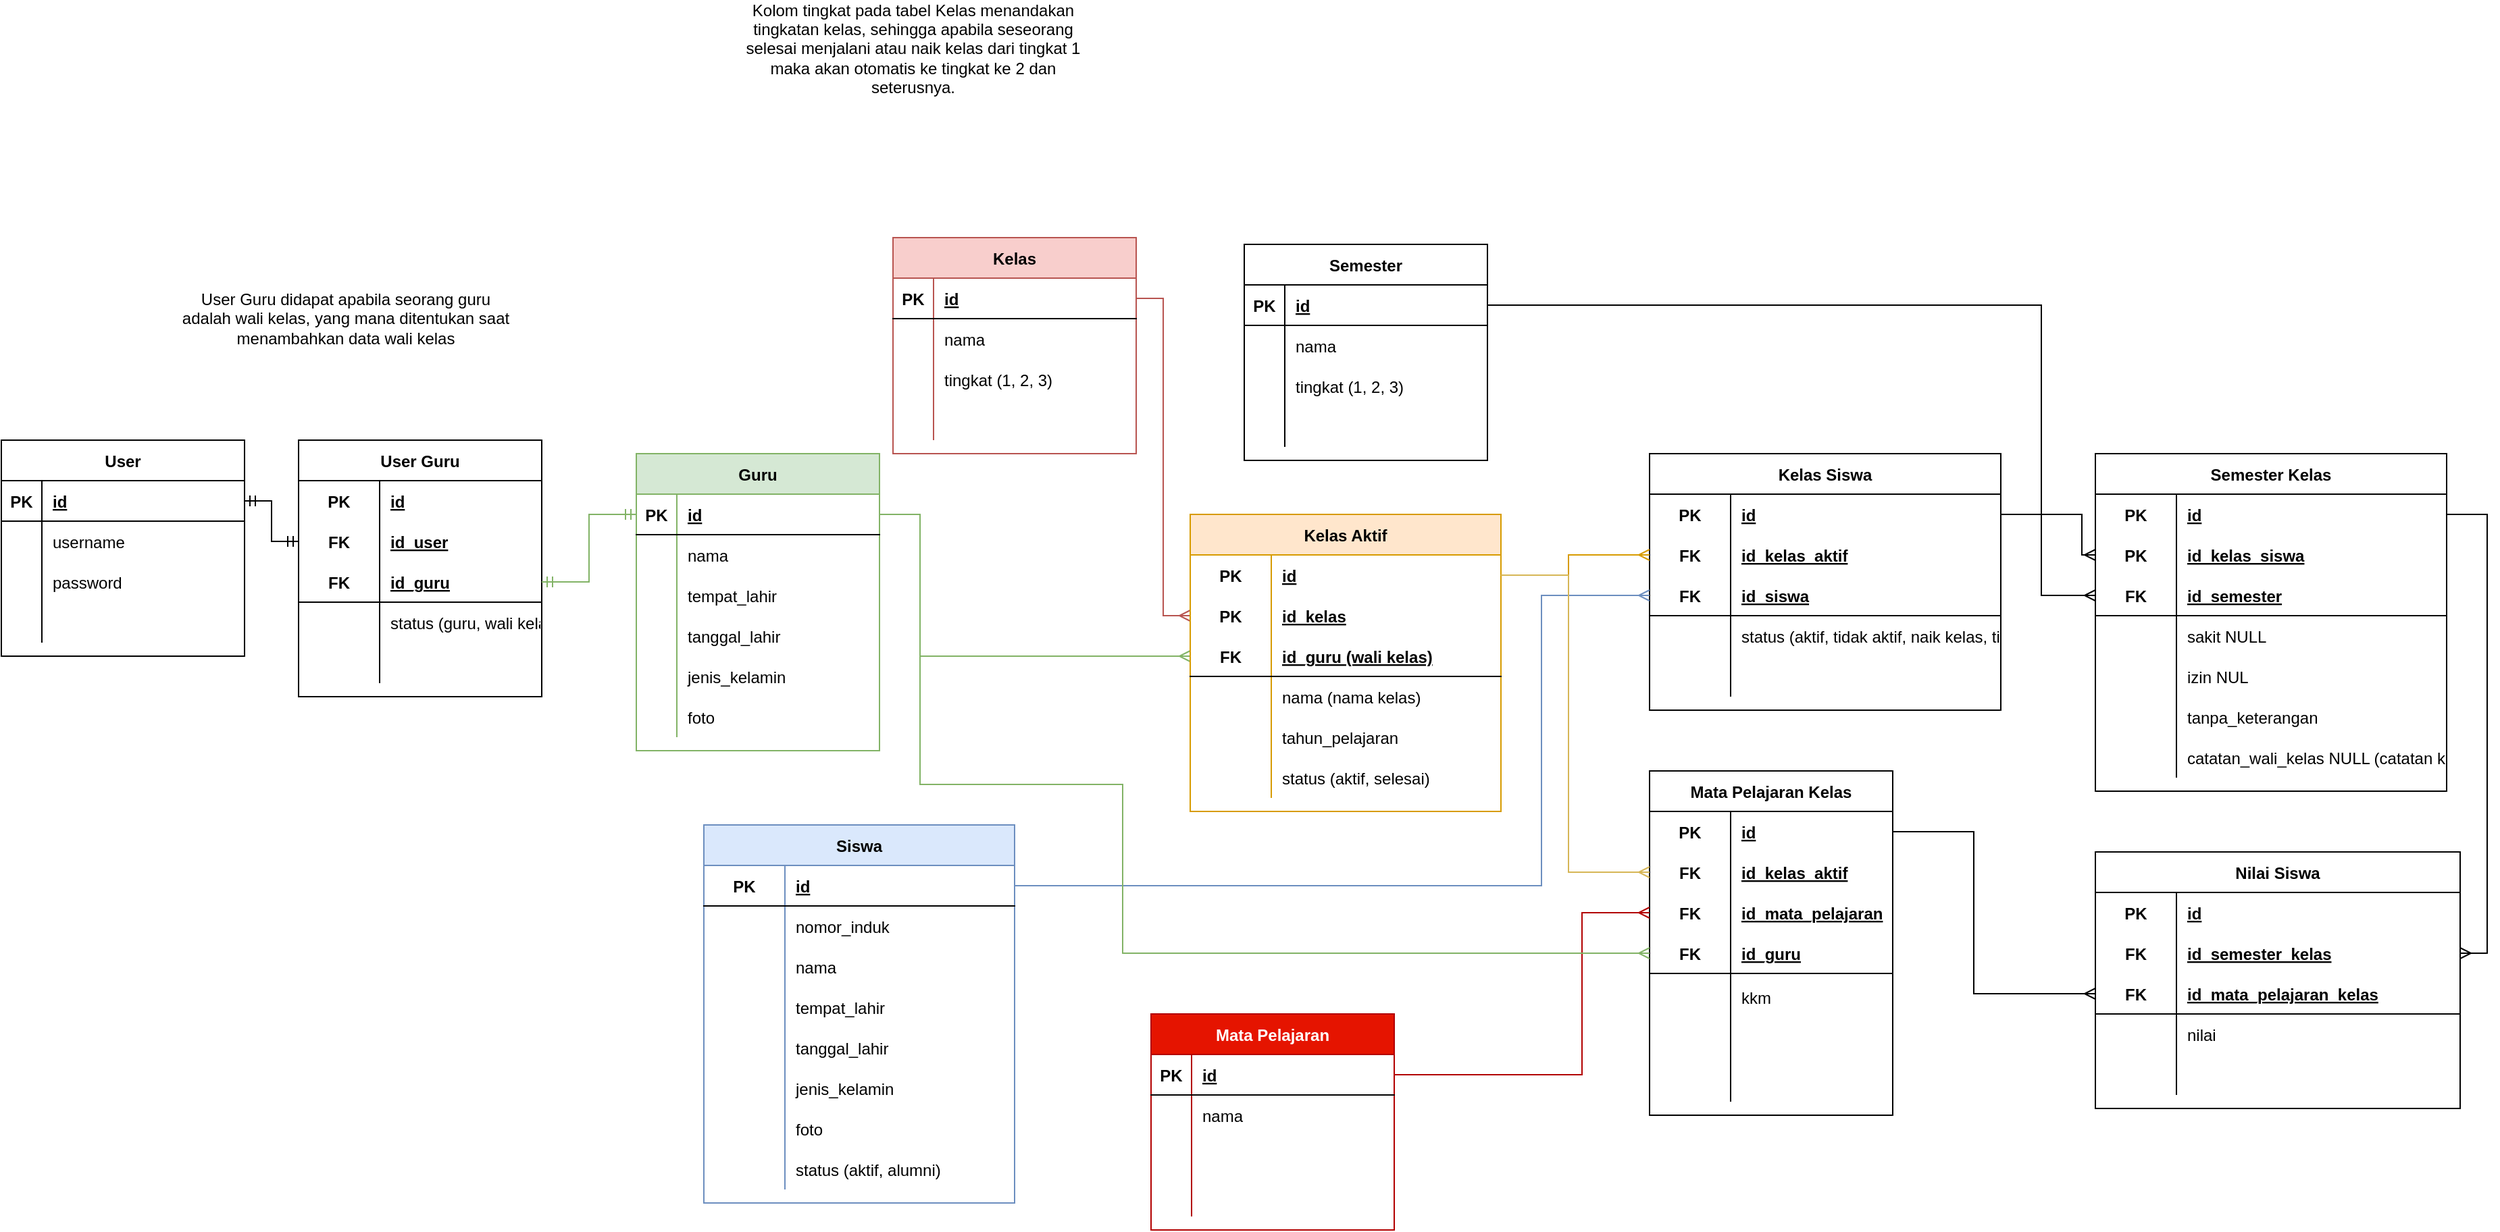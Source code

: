<mxfile version="20.6.2" type="device"><diagram id="fVy5ttrG61zLL4riRr7o" name="Master"><mxGraphModel dx="2256" dy="1966" grid="1" gridSize="10" guides="1" tooltips="1" connect="1" arrows="1" fold="1" page="1" pageScale="1" pageWidth="850" pageHeight="1100" math="0" shadow="0"><root><mxCell id="0"/><mxCell id="1" parent="0"/><mxCell id="ooQO-wPoiLgz4mK-qiWM-220" value="User" style="shape=table;startSize=30;container=1;collapsible=1;childLayout=tableLayout;fixedRows=1;rowLines=0;fontStyle=1;align=center;resizeLast=1;" parent="1" vertex="1"><mxGeometry x="-150" y="65" width="180" height="160" as="geometry"/></mxCell><mxCell id="ooQO-wPoiLgz4mK-qiWM-221" value="" style="shape=tableRow;horizontal=0;startSize=0;swimlaneHead=0;swimlaneBody=0;fillColor=none;collapsible=0;dropTarget=0;points=[[0,0.5],[1,0.5]];portConstraint=eastwest;top=0;left=0;right=0;bottom=1;" parent="ooQO-wPoiLgz4mK-qiWM-220" vertex="1"><mxGeometry y="30" width="180" height="30" as="geometry"/></mxCell><mxCell id="ooQO-wPoiLgz4mK-qiWM-222" value="PK" style="shape=partialRectangle;connectable=0;fillColor=none;top=0;left=0;bottom=0;right=0;fontStyle=1;overflow=hidden;" parent="ooQO-wPoiLgz4mK-qiWM-221" vertex="1"><mxGeometry width="30" height="30" as="geometry"><mxRectangle width="30" height="30" as="alternateBounds"/></mxGeometry></mxCell><mxCell id="ooQO-wPoiLgz4mK-qiWM-223" value="id" style="shape=partialRectangle;connectable=0;fillColor=none;top=0;left=0;bottom=0;right=0;align=left;spacingLeft=6;fontStyle=5;overflow=hidden;" parent="ooQO-wPoiLgz4mK-qiWM-221" vertex="1"><mxGeometry x="30" width="150" height="30" as="geometry"><mxRectangle width="150" height="30" as="alternateBounds"/></mxGeometry></mxCell><mxCell id="ooQO-wPoiLgz4mK-qiWM-224" value="" style="shape=tableRow;horizontal=0;startSize=0;swimlaneHead=0;swimlaneBody=0;fillColor=none;collapsible=0;dropTarget=0;points=[[0,0.5],[1,0.5]];portConstraint=eastwest;top=0;left=0;right=0;bottom=0;" parent="ooQO-wPoiLgz4mK-qiWM-220" vertex="1"><mxGeometry y="60" width="180" height="30" as="geometry"/></mxCell><mxCell id="ooQO-wPoiLgz4mK-qiWM-225" value="" style="shape=partialRectangle;connectable=0;fillColor=none;top=0;left=0;bottom=0;right=0;editable=1;overflow=hidden;" parent="ooQO-wPoiLgz4mK-qiWM-224" vertex="1"><mxGeometry width="30" height="30" as="geometry"><mxRectangle width="30" height="30" as="alternateBounds"/></mxGeometry></mxCell><mxCell id="ooQO-wPoiLgz4mK-qiWM-226" value="username" style="shape=partialRectangle;connectable=0;fillColor=none;top=0;left=0;bottom=0;right=0;align=left;spacingLeft=6;overflow=hidden;" parent="ooQO-wPoiLgz4mK-qiWM-224" vertex="1"><mxGeometry x="30" width="150" height="30" as="geometry"><mxRectangle width="150" height="30" as="alternateBounds"/></mxGeometry></mxCell><mxCell id="ooQO-wPoiLgz4mK-qiWM-227" value="" style="shape=tableRow;horizontal=0;startSize=0;swimlaneHead=0;swimlaneBody=0;fillColor=none;collapsible=0;dropTarget=0;points=[[0,0.5],[1,0.5]];portConstraint=eastwest;top=0;left=0;right=0;bottom=0;" parent="ooQO-wPoiLgz4mK-qiWM-220" vertex="1"><mxGeometry y="90" width="180" height="30" as="geometry"/></mxCell><mxCell id="ooQO-wPoiLgz4mK-qiWM-228" value="" style="shape=partialRectangle;connectable=0;fillColor=none;top=0;left=0;bottom=0;right=0;editable=1;overflow=hidden;" parent="ooQO-wPoiLgz4mK-qiWM-227" vertex="1"><mxGeometry width="30" height="30" as="geometry"><mxRectangle width="30" height="30" as="alternateBounds"/></mxGeometry></mxCell><mxCell id="ooQO-wPoiLgz4mK-qiWM-229" value="password" style="shape=partialRectangle;connectable=0;fillColor=none;top=0;left=0;bottom=0;right=0;align=left;spacingLeft=6;overflow=hidden;" parent="ooQO-wPoiLgz4mK-qiWM-227" vertex="1"><mxGeometry x="30" width="150" height="30" as="geometry"><mxRectangle width="150" height="30" as="alternateBounds"/></mxGeometry></mxCell><mxCell id="ooQO-wPoiLgz4mK-qiWM-230" value="" style="shape=tableRow;horizontal=0;startSize=0;swimlaneHead=0;swimlaneBody=0;fillColor=none;collapsible=0;dropTarget=0;points=[[0,0.5],[1,0.5]];portConstraint=eastwest;top=0;left=0;right=0;bottom=0;" parent="ooQO-wPoiLgz4mK-qiWM-220" vertex="1"><mxGeometry y="120" width="180" height="30" as="geometry"/></mxCell><mxCell id="ooQO-wPoiLgz4mK-qiWM-231" value="" style="shape=partialRectangle;connectable=0;fillColor=none;top=0;left=0;bottom=0;right=0;editable=1;overflow=hidden;" parent="ooQO-wPoiLgz4mK-qiWM-230" vertex="1"><mxGeometry width="30" height="30" as="geometry"><mxRectangle width="30" height="30" as="alternateBounds"/></mxGeometry></mxCell><mxCell id="ooQO-wPoiLgz4mK-qiWM-232" value="" style="shape=partialRectangle;connectable=0;fillColor=none;top=0;left=0;bottom=0;right=0;align=left;spacingLeft=6;overflow=hidden;" parent="ooQO-wPoiLgz4mK-qiWM-230" vertex="1"><mxGeometry x="30" width="150" height="30" as="geometry"><mxRectangle width="150" height="30" as="alternateBounds"/></mxGeometry></mxCell><mxCell id="ooQO-wPoiLgz4mK-qiWM-233" value="Guru" style="shape=table;startSize=30;container=1;collapsible=1;childLayout=tableLayout;fixedRows=1;rowLines=0;fontStyle=1;align=center;resizeLast=1;fillColor=#d5e8d4;strokeColor=#82b366;" parent="1" vertex="1"><mxGeometry x="320" y="75" width="180" height="220" as="geometry"/></mxCell><mxCell id="ooQO-wPoiLgz4mK-qiWM-234" value="" style="shape=tableRow;horizontal=0;startSize=0;swimlaneHead=0;swimlaneBody=0;fillColor=none;collapsible=0;dropTarget=0;points=[[0,0.5],[1,0.5]];portConstraint=eastwest;top=0;left=0;right=0;bottom=1;strokeColor=default;" parent="ooQO-wPoiLgz4mK-qiWM-233" vertex="1"><mxGeometry y="30" width="180" height="30" as="geometry"/></mxCell><mxCell id="ooQO-wPoiLgz4mK-qiWM-235" value="PK" style="shape=partialRectangle;connectable=0;fillColor=none;top=0;left=0;bottom=0;right=0;fontStyle=1;overflow=hidden;" parent="ooQO-wPoiLgz4mK-qiWM-234" vertex="1"><mxGeometry width="30" height="30" as="geometry"><mxRectangle width="30" height="30" as="alternateBounds"/></mxGeometry></mxCell><mxCell id="ooQO-wPoiLgz4mK-qiWM-236" value="id" style="shape=partialRectangle;connectable=0;fillColor=none;top=0;left=0;bottom=0;right=0;align=left;spacingLeft=6;fontStyle=5;overflow=hidden;" parent="ooQO-wPoiLgz4mK-qiWM-234" vertex="1"><mxGeometry x="30" width="150" height="30" as="geometry"><mxRectangle width="150" height="30" as="alternateBounds"/></mxGeometry></mxCell><mxCell id="ooQO-wPoiLgz4mK-qiWM-237" value="" style="shape=tableRow;horizontal=0;startSize=0;swimlaneHead=0;swimlaneBody=0;fillColor=none;collapsible=0;dropTarget=0;points=[[0,0.5],[1,0.5]];portConstraint=eastwest;top=0;left=0;right=0;bottom=0;" parent="ooQO-wPoiLgz4mK-qiWM-233" vertex="1"><mxGeometry y="60" width="180" height="30" as="geometry"/></mxCell><mxCell id="ooQO-wPoiLgz4mK-qiWM-238" value="" style="shape=partialRectangle;connectable=0;fillColor=none;top=0;left=0;bottom=0;right=0;editable=1;overflow=hidden;" parent="ooQO-wPoiLgz4mK-qiWM-237" vertex="1"><mxGeometry width="30" height="30" as="geometry"><mxRectangle width="30" height="30" as="alternateBounds"/></mxGeometry></mxCell><mxCell id="ooQO-wPoiLgz4mK-qiWM-239" value="nama" style="shape=partialRectangle;connectable=0;fillColor=none;top=0;left=0;bottom=0;right=0;align=left;spacingLeft=6;overflow=hidden;" parent="ooQO-wPoiLgz4mK-qiWM-237" vertex="1"><mxGeometry x="30" width="150" height="30" as="geometry"><mxRectangle width="150" height="30" as="alternateBounds"/></mxGeometry></mxCell><mxCell id="ooQO-wPoiLgz4mK-qiWM-240" value="" style="shape=tableRow;horizontal=0;startSize=0;swimlaneHead=0;swimlaneBody=0;fillColor=none;collapsible=0;dropTarget=0;points=[[0,0.5],[1,0.5]];portConstraint=eastwest;top=0;left=0;right=0;bottom=0;" parent="ooQO-wPoiLgz4mK-qiWM-233" vertex="1"><mxGeometry y="90" width="180" height="30" as="geometry"/></mxCell><mxCell id="ooQO-wPoiLgz4mK-qiWM-241" value="" style="shape=partialRectangle;connectable=0;fillColor=none;top=0;left=0;bottom=0;right=0;editable=1;overflow=hidden;" parent="ooQO-wPoiLgz4mK-qiWM-240" vertex="1"><mxGeometry width="30" height="30" as="geometry"><mxRectangle width="30" height="30" as="alternateBounds"/></mxGeometry></mxCell><mxCell id="ooQO-wPoiLgz4mK-qiWM-242" value="tempat_lahir" style="shape=partialRectangle;connectable=0;fillColor=none;top=0;left=0;bottom=0;right=0;align=left;spacingLeft=6;overflow=hidden;" parent="ooQO-wPoiLgz4mK-qiWM-240" vertex="1"><mxGeometry x="30" width="150" height="30" as="geometry"><mxRectangle width="150" height="30" as="alternateBounds"/></mxGeometry></mxCell><mxCell id="ooQO-wPoiLgz4mK-qiWM-243" value="" style="shape=tableRow;horizontal=0;startSize=0;swimlaneHead=0;swimlaneBody=0;fillColor=none;collapsible=0;dropTarget=0;points=[[0,0.5],[1,0.5]];portConstraint=eastwest;top=0;left=0;right=0;bottom=0;" parent="ooQO-wPoiLgz4mK-qiWM-233" vertex="1"><mxGeometry y="120" width="180" height="30" as="geometry"/></mxCell><mxCell id="ooQO-wPoiLgz4mK-qiWM-244" value="" style="shape=partialRectangle;connectable=0;fillColor=none;top=0;left=0;bottom=0;right=0;editable=1;overflow=hidden;" parent="ooQO-wPoiLgz4mK-qiWM-243" vertex="1"><mxGeometry width="30" height="30" as="geometry"><mxRectangle width="30" height="30" as="alternateBounds"/></mxGeometry></mxCell><mxCell id="ooQO-wPoiLgz4mK-qiWM-245" value="tanggal_lahir" style="shape=partialRectangle;connectable=0;fillColor=none;top=0;left=0;bottom=0;right=0;align=left;spacingLeft=6;overflow=hidden;" parent="ooQO-wPoiLgz4mK-qiWM-243" vertex="1"><mxGeometry x="30" width="150" height="30" as="geometry"><mxRectangle width="150" height="30" as="alternateBounds"/></mxGeometry></mxCell><mxCell id="ooQO-wPoiLgz4mK-qiWM-246" value="" style="shape=tableRow;horizontal=0;startSize=0;swimlaneHead=0;swimlaneBody=0;fillColor=none;collapsible=0;dropTarget=0;points=[[0,0.5],[1,0.5]];portConstraint=eastwest;top=0;left=0;right=0;bottom=0;" parent="ooQO-wPoiLgz4mK-qiWM-233" vertex="1"><mxGeometry y="150" width="180" height="30" as="geometry"/></mxCell><mxCell id="ooQO-wPoiLgz4mK-qiWM-247" value="" style="shape=partialRectangle;connectable=0;fillColor=none;top=0;left=0;bottom=0;right=0;editable=1;overflow=hidden;" parent="ooQO-wPoiLgz4mK-qiWM-246" vertex="1"><mxGeometry width="30" height="30" as="geometry"><mxRectangle width="30" height="30" as="alternateBounds"/></mxGeometry></mxCell><mxCell id="ooQO-wPoiLgz4mK-qiWM-248" value="jenis_kelamin" style="shape=partialRectangle;connectable=0;fillColor=none;top=0;left=0;bottom=0;right=0;align=left;spacingLeft=6;overflow=hidden;" parent="ooQO-wPoiLgz4mK-qiWM-246" vertex="1"><mxGeometry x="30" width="150" height="30" as="geometry"><mxRectangle width="150" height="30" as="alternateBounds"/></mxGeometry></mxCell><mxCell id="ooQO-wPoiLgz4mK-qiWM-249" value="" style="shape=tableRow;horizontal=0;startSize=0;swimlaneHead=0;swimlaneBody=0;fillColor=none;collapsible=0;dropTarget=0;points=[[0,0.5],[1,0.5]];portConstraint=eastwest;top=0;left=0;right=0;bottom=0;" parent="ooQO-wPoiLgz4mK-qiWM-233" vertex="1"><mxGeometry y="180" width="180" height="30" as="geometry"/></mxCell><mxCell id="ooQO-wPoiLgz4mK-qiWM-250" value="" style="shape=partialRectangle;connectable=0;fillColor=none;top=0;left=0;bottom=0;right=0;editable=1;overflow=hidden;" parent="ooQO-wPoiLgz4mK-qiWM-249" vertex="1"><mxGeometry width="30" height="30" as="geometry"><mxRectangle width="30" height="30" as="alternateBounds"/></mxGeometry></mxCell><mxCell id="ooQO-wPoiLgz4mK-qiWM-251" value="foto" style="shape=partialRectangle;connectable=0;fillColor=none;top=0;left=0;bottom=0;right=0;align=left;spacingLeft=6;overflow=hidden;" parent="ooQO-wPoiLgz4mK-qiWM-249" vertex="1"><mxGeometry x="30" width="150" height="30" as="geometry"><mxRectangle width="150" height="30" as="alternateBounds"/></mxGeometry></mxCell><mxCell id="ooQO-wPoiLgz4mK-qiWM-252" value="Mata Pelajaran" style="shape=table;startSize=30;container=1;collapsible=1;childLayout=tableLayout;fixedRows=1;rowLines=0;fontStyle=1;align=center;resizeLast=1;fillColor=#e51400;strokeColor=#B20000;fontColor=#ffffff;" parent="1" vertex="1"><mxGeometry x="701" y="490" width="180" height="160" as="geometry"/></mxCell><mxCell id="ooQO-wPoiLgz4mK-qiWM-253" value="" style="shape=tableRow;horizontal=0;startSize=0;swimlaneHead=0;swimlaneBody=0;fillColor=none;collapsible=0;dropTarget=0;points=[[0,0.5],[1,0.5]];portConstraint=eastwest;top=0;left=0;right=0;bottom=1;" parent="ooQO-wPoiLgz4mK-qiWM-252" vertex="1"><mxGeometry y="30" width="180" height="30" as="geometry"/></mxCell><mxCell id="ooQO-wPoiLgz4mK-qiWM-254" value="PK" style="shape=partialRectangle;connectable=0;fillColor=none;top=0;left=0;bottom=0;right=0;fontStyle=1;overflow=hidden;" parent="ooQO-wPoiLgz4mK-qiWM-253" vertex="1"><mxGeometry width="30" height="30" as="geometry"><mxRectangle width="30" height="30" as="alternateBounds"/></mxGeometry></mxCell><mxCell id="ooQO-wPoiLgz4mK-qiWM-255" value="id" style="shape=partialRectangle;connectable=0;fillColor=none;top=0;left=0;bottom=0;right=0;align=left;spacingLeft=6;fontStyle=5;overflow=hidden;" parent="ooQO-wPoiLgz4mK-qiWM-253" vertex="1"><mxGeometry x="30" width="150" height="30" as="geometry"><mxRectangle width="150" height="30" as="alternateBounds"/></mxGeometry></mxCell><mxCell id="ooQO-wPoiLgz4mK-qiWM-256" value="" style="shape=tableRow;horizontal=0;startSize=0;swimlaneHead=0;swimlaneBody=0;fillColor=none;collapsible=0;dropTarget=0;points=[[0,0.5],[1,0.5]];portConstraint=eastwest;top=0;left=0;right=0;bottom=0;" parent="ooQO-wPoiLgz4mK-qiWM-252" vertex="1"><mxGeometry y="60" width="180" height="30" as="geometry"/></mxCell><mxCell id="ooQO-wPoiLgz4mK-qiWM-257" value="" style="shape=partialRectangle;connectable=0;fillColor=none;top=0;left=0;bottom=0;right=0;editable=1;overflow=hidden;" parent="ooQO-wPoiLgz4mK-qiWM-256" vertex="1"><mxGeometry width="30" height="30" as="geometry"><mxRectangle width="30" height="30" as="alternateBounds"/></mxGeometry></mxCell><mxCell id="ooQO-wPoiLgz4mK-qiWM-258" value="nama" style="shape=partialRectangle;connectable=0;fillColor=none;top=0;left=0;bottom=0;right=0;align=left;spacingLeft=6;overflow=hidden;" parent="ooQO-wPoiLgz4mK-qiWM-256" vertex="1"><mxGeometry x="30" width="150" height="30" as="geometry"><mxRectangle width="150" height="30" as="alternateBounds"/></mxGeometry></mxCell><mxCell id="ooQO-wPoiLgz4mK-qiWM-259" value="" style="shape=tableRow;horizontal=0;startSize=0;swimlaneHead=0;swimlaneBody=0;fillColor=none;collapsible=0;dropTarget=0;points=[[0,0.5],[1,0.5]];portConstraint=eastwest;top=0;left=0;right=0;bottom=0;" parent="ooQO-wPoiLgz4mK-qiWM-252" vertex="1"><mxGeometry y="90" width="180" height="30" as="geometry"/></mxCell><mxCell id="ooQO-wPoiLgz4mK-qiWM-260" value="" style="shape=partialRectangle;connectable=0;fillColor=none;top=0;left=0;bottom=0;right=0;editable=1;overflow=hidden;" parent="ooQO-wPoiLgz4mK-qiWM-259" vertex="1"><mxGeometry width="30" height="30" as="geometry"><mxRectangle width="30" height="30" as="alternateBounds"/></mxGeometry></mxCell><mxCell id="ooQO-wPoiLgz4mK-qiWM-261" value="" style="shape=partialRectangle;connectable=0;fillColor=none;top=0;left=0;bottom=0;right=0;align=left;spacingLeft=6;overflow=hidden;" parent="ooQO-wPoiLgz4mK-qiWM-259" vertex="1"><mxGeometry x="30" width="150" height="30" as="geometry"><mxRectangle width="150" height="30" as="alternateBounds"/></mxGeometry></mxCell><mxCell id="ooQO-wPoiLgz4mK-qiWM-262" value="" style="shape=tableRow;horizontal=0;startSize=0;swimlaneHead=0;swimlaneBody=0;fillColor=none;collapsible=0;dropTarget=0;points=[[0,0.5],[1,0.5]];portConstraint=eastwest;top=0;left=0;right=0;bottom=0;" parent="ooQO-wPoiLgz4mK-qiWM-252" vertex="1"><mxGeometry y="120" width="180" height="30" as="geometry"/></mxCell><mxCell id="ooQO-wPoiLgz4mK-qiWM-263" value="" style="shape=partialRectangle;connectable=0;fillColor=none;top=0;left=0;bottom=0;right=0;editable=1;overflow=hidden;" parent="ooQO-wPoiLgz4mK-qiWM-262" vertex="1"><mxGeometry width="30" height="30" as="geometry"><mxRectangle width="30" height="30" as="alternateBounds"/></mxGeometry></mxCell><mxCell id="ooQO-wPoiLgz4mK-qiWM-264" value="" style="shape=partialRectangle;connectable=0;fillColor=none;top=0;left=0;bottom=0;right=0;align=left;spacingLeft=6;overflow=hidden;" parent="ooQO-wPoiLgz4mK-qiWM-262" vertex="1"><mxGeometry x="30" width="150" height="30" as="geometry"><mxRectangle width="150" height="30" as="alternateBounds"/></mxGeometry></mxCell><mxCell id="ooQO-wPoiLgz4mK-qiWM-265" value="Mata Pelajaran Kelas" style="shape=table;startSize=30;container=1;collapsible=1;childLayout=tableLayout;fixedRows=1;rowLines=0;fontStyle=1;align=center;resizeLast=1;" parent="1" vertex="1"><mxGeometry x="1070" y="310" width="180" height="255" as="geometry"/></mxCell><mxCell id="ooQO-wPoiLgz4mK-qiWM-266" value="" style="shape=tableRow;horizontal=0;startSize=0;swimlaneHead=0;swimlaneBody=0;fillColor=none;collapsible=0;dropTarget=0;points=[[0,0.5],[1,0.5]];portConstraint=eastwest;top=0;left=0;right=0;bottom=0;" parent="ooQO-wPoiLgz4mK-qiWM-265" vertex="1"><mxGeometry y="30" width="180" height="30" as="geometry"/></mxCell><mxCell id="ooQO-wPoiLgz4mK-qiWM-267" value="PK" style="shape=partialRectangle;connectable=0;fillColor=none;top=0;left=0;bottom=0;right=0;fontStyle=1;overflow=hidden;" parent="ooQO-wPoiLgz4mK-qiWM-266" vertex="1"><mxGeometry width="60" height="30" as="geometry"><mxRectangle width="60" height="30" as="alternateBounds"/></mxGeometry></mxCell><mxCell id="ooQO-wPoiLgz4mK-qiWM-268" value="id" style="shape=partialRectangle;connectable=0;fillColor=none;top=0;left=0;bottom=0;right=0;align=left;spacingLeft=6;fontStyle=5;overflow=hidden;" parent="ooQO-wPoiLgz4mK-qiWM-266" vertex="1"><mxGeometry x="60" width="120" height="30" as="geometry"><mxRectangle width="120" height="30" as="alternateBounds"/></mxGeometry></mxCell><mxCell id="ooQO-wPoiLgz4mK-qiWM-269" value="" style="shape=tableRow;horizontal=0;startSize=0;swimlaneHead=0;swimlaneBody=0;fillColor=none;collapsible=0;dropTarget=0;points=[[0,0.5],[1,0.5]];portConstraint=eastwest;top=0;left=0;right=0;bottom=0;" parent="ooQO-wPoiLgz4mK-qiWM-265" vertex="1"><mxGeometry y="60" width="180" height="30" as="geometry"/></mxCell><mxCell id="ooQO-wPoiLgz4mK-qiWM-270" value="FK" style="shape=partialRectangle;connectable=0;fillColor=none;top=0;left=0;bottom=0;right=0;fontStyle=1;overflow=hidden;" parent="ooQO-wPoiLgz4mK-qiWM-269" vertex="1"><mxGeometry width="60" height="30" as="geometry"><mxRectangle width="60" height="30" as="alternateBounds"/></mxGeometry></mxCell><mxCell id="ooQO-wPoiLgz4mK-qiWM-271" value="id_kelas_aktif" style="shape=partialRectangle;connectable=0;fillColor=none;top=0;left=0;bottom=0;right=0;align=left;spacingLeft=6;fontStyle=5;overflow=hidden;" parent="ooQO-wPoiLgz4mK-qiWM-269" vertex="1"><mxGeometry x="60" width="120" height="30" as="geometry"><mxRectangle width="120" height="30" as="alternateBounds"/></mxGeometry></mxCell><mxCell id="ooQO-wPoiLgz4mK-qiWM-272" value="" style="shape=tableRow;horizontal=0;startSize=0;swimlaneHead=0;swimlaneBody=0;fillColor=none;collapsible=0;dropTarget=0;points=[[0,0.5],[1,0.5]];portConstraint=eastwest;top=0;left=0;right=0;bottom=0;" parent="ooQO-wPoiLgz4mK-qiWM-265" vertex="1"><mxGeometry y="90" width="180" height="30" as="geometry"/></mxCell><mxCell id="ooQO-wPoiLgz4mK-qiWM-273" value="FK" style="shape=partialRectangle;connectable=0;fillColor=none;top=0;left=0;bottom=0;right=0;fontStyle=1;overflow=hidden;" parent="ooQO-wPoiLgz4mK-qiWM-272" vertex="1"><mxGeometry width="60" height="30" as="geometry"><mxRectangle width="60" height="30" as="alternateBounds"/></mxGeometry></mxCell><mxCell id="ooQO-wPoiLgz4mK-qiWM-274" value="id_mata_pelajaran" style="shape=partialRectangle;connectable=0;fillColor=none;top=0;left=0;bottom=0;right=0;align=left;spacingLeft=6;fontStyle=5;overflow=hidden;" parent="ooQO-wPoiLgz4mK-qiWM-272" vertex="1"><mxGeometry x="60" width="120" height="30" as="geometry"><mxRectangle width="120" height="30" as="alternateBounds"/></mxGeometry></mxCell><mxCell id="ooQO-wPoiLgz4mK-qiWM-275" value="" style="shape=tableRow;horizontal=0;startSize=0;swimlaneHead=0;swimlaneBody=0;fillColor=none;collapsible=0;dropTarget=0;points=[[0,0.5],[1,0.5]];portConstraint=eastwest;top=0;left=0;right=0;bottom=1;" parent="ooQO-wPoiLgz4mK-qiWM-265" vertex="1"><mxGeometry y="120" width="180" height="30" as="geometry"/></mxCell><mxCell id="ooQO-wPoiLgz4mK-qiWM-276" value="FK" style="shape=partialRectangle;connectable=0;fillColor=none;top=0;left=0;bottom=0;right=0;fontStyle=1;overflow=hidden;" parent="ooQO-wPoiLgz4mK-qiWM-275" vertex="1"><mxGeometry width="60" height="30" as="geometry"><mxRectangle width="60" height="30" as="alternateBounds"/></mxGeometry></mxCell><mxCell id="ooQO-wPoiLgz4mK-qiWM-277" value="id_guru" style="shape=partialRectangle;connectable=0;fillColor=none;top=0;left=0;bottom=0;right=0;align=left;spacingLeft=6;fontStyle=5;overflow=hidden;" parent="ooQO-wPoiLgz4mK-qiWM-275" vertex="1"><mxGeometry x="60" width="120" height="30" as="geometry"><mxRectangle width="120" height="30" as="alternateBounds"/></mxGeometry></mxCell><mxCell id="ooQO-wPoiLgz4mK-qiWM-278" value="" style="shape=tableRow;horizontal=0;startSize=0;swimlaneHead=0;swimlaneBody=0;fillColor=none;collapsible=0;dropTarget=0;points=[[0,0.5],[1,0.5]];portConstraint=eastwest;top=0;left=0;right=0;bottom=0;" parent="ooQO-wPoiLgz4mK-qiWM-265" vertex="1"><mxGeometry y="150" width="180" height="35" as="geometry"/></mxCell><mxCell id="ooQO-wPoiLgz4mK-qiWM-279" value="" style="shape=partialRectangle;connectable=0;fillColor=none;top=0;left=0;bottom=0;right=0;editable=1;overflow=hidden;" parent="ooQO-wPoiLgz4mK-qiWM-278" vertex="1"><mxGeometry width="60" height="35" as="geometry"><mxRectangle width="60" height="35" as="alternateBounds"/></mxGeometry></mxCell><mxCell id="ooQO-wPoiLgz4mK-qiWM-280" value="kkm" style="shape=partialRectangle;connectable=0;fillColor=none;top=0;left=0;bottom=0;right=0;align=left;spacingLeft=6;overflow=hidden;" parent="ooQO-wPoiLgz4mK-qiWM-278" vertex="1"><mxGeometry x="60" width="120" height="35" as="geometry"><mxRectangle width="120" height="35" as="alternateBounds"/></mxGeometry></mxCell><mxCell id="ooQO-wPoiLgz4mK-qiWM-281" value="" style="shape=tableRow;horizontal=0;startSize=0;swimlaneHead=0;swimlaneBody=0;fillColor=none;collapsible=0;dropTarget=0;points=[[0,0.5],[1,0.5]];portConstraint=eastwest;top=0;left=0;right=0;bottom=0;" parent="ooQO-wPoiLgz4mK-qiWM-265" vertex="1"><mxGeometry y="185" width="180" height="30" as="geometry"/></mxCell><mxCell id="ooQO-wPoiLgz4mK-qiWM-282" value="" style="shape=partialRectangle;connectable=0;fillColor=none;top=0;left=0;bottom=0;right=0;editable=1;overflow=hidden;" parent="ooQO-wPoiLgz4mK-qiWM-281" vertex="1"><mxGeometry width="60" height="30" as="geometry"><mxRectangle width="60" height="30" as="alternateBounds"/></mxGeometry></mxCell><mxCell id="ooQO-wPoiLgz4mK-qiWM-283" value="" style="shape=partialRectangle;connectable=0;fillColor=none;top=0;left=0;bottom=0;right=0;align=left;spacingLeft=6;overflow=hidden;" parent="ooQO-wPoiLgz4mK-qiWM-281" vertex="1"><mxGeometry x="60" width="120" height="30" as="geometry"><mxRectangle width="120" height="30" as="alternateBounds"/></mxGeometry></mxCell><mxCell id="ooQO-wPoiLgz4mK-qiWM-284" value="" style="shape=tableRow;horizontal=0;startSize=0;swimlaneHead=0;swimlaneBody=0;fillColor=none;collapsible=0;dropTarget=0;points=[[0,0.5],[1,0.5]];portConstraint=eastwest;top=0;left=0;right=0;bottom=0;" parent="ooQO-wPoiLgz4mK-qiWM-265" vertex="1"><mxGeometry y="215" width="180" height="30" as="geometry"/></mxCell><mxCell id="ooQO-wPoiLgz4mK-qiWM-285" value="" style="shape=partialRectangle;connectable=0;fillColor=none;top=0;left=0;bottom=0;right=0;editable=1;overflow=hidden;" parent="ooQO-wPoiLgz4mK-qiWM-284" vertex="1"><mxGeometry width="60" height="30" as="geometry"><mxRectangle width="60" height="30" as="alternateBounds"/></mxGeometry></mxCell><mxCell id="ooQO-wPoiLgz4mK-qiWM-286" value="" style="shape=partialRectangle;connectable=0;fillColor=none;top=0;left=0;bottom=0;right=0;align=left;spacingLeft=6;overflow=hidden;" parent="ooQO-wPoiLgz4mK-qiWM-284" vertex="1"><mxGeometry x="60" width="120" height="30" as="geometry"><mxRectangle width="120" height="30" as="alternateBounds"/></mxGeometry></mxCell><mxCell id="ooQO-wPoiLgz4mK-qiWM-287" value="Kelas" style="shape=table;startSize=30;container=1;collapsible=1;childLayout=tableLayout;fixedRows=1;rowLines=0;fontStyle=1;align=center;resizeLast=1;fillColor=#f8cecc;strokeColor=#b85450;" parent="1" vertex="1"><mxGeometry x="510" y="-85" width="180" height="160" as="geometry"/></mxCell><mxCell id="ooQO-wPoiLgz4mK-qiWM-288" value="" style="shape=tableRow;horizontal=0;startSize=0;swimlaneHead=0;swimlaneBody=0;fillColor=none;collapsible=0;dropTarget=0;points=[[0,0.5],[1,0.5]];portConstraint=eastwest;top=0;left=0;right=0;bottom=1;" parent="ooQO-wPoiLgz4mK-qiWM-287" vertex="1"><mxGeometry y="30" width="180" height="30" as="geometry"/></mxCell><mxCell id="ooQO-wPoiLgz4mK-qiWM-289" value="PK" style="shape=partialRectangle;connectable=0;fillColor=none;top=0;left=0;bottom=0;right=0;fontStyle=1;overflow=hidden;" parent="ooQO-wPoiLgz4mK-qiWM-288" vertex="1"><mxGeometry width="30" height="30" as="geometry"><mxRectangle width="30" height="30" as="alternateBounds"/></mxGeometry></mxCell><mxCell id="ooQO-wPoiLgz4mK-qiWM-290" value="id" style="shape=partialRectangle;connectable=0;fillColor=none;top=0;left=0;bottom=0;right=0;align=left;spacingLeft=6;fontStyle=5;overflow=hidden;" parent="ooQO-wPoiLgz4mK-qiWM-288" vertex="1"><mxGeometry x="30" width="150" height="30" as="geometry"><mxRectangle width="150" height="30" as="alternateBounds"/></mxGeometry></mxCell><mxCell id="ooQO-wPoiLgz4mK-qiWM-291" value="" style="shape=tableRow;horizontal=0;startSize=0;swimlaneHead=0;swimlaneBody=0;fillColor=none;collapsible=0;dropTarget=0;points=[[0,0.5],[1,0.5]];portConstraint=eastwest;top=0;left=0;right=0;bottom=0;" parent="ooQO-wPoiLgz4mK-qiWM-287" vertex="1"><mxGeometry y="60" width="180" height="30" as="geometry"/></mxCell><mxCell id="ooQO-wPoiLgz4mK-qiWM-292" value="" style="shape=partialRectangle;connectable=0;fillColor=none;top=0;left=0;bottom=0;right=0;editable=1;overflow=hidden;" parent="ooQO-wPoiLgz4mK-qiWM-291" vertex="1"><mxGeometry width="30" height="30" as="geometry"><mxRectangle width="30" height="30" as="alternateBounds"/></mxGeometry></mxCell><mxCell id="ooQO-wPoiLgz4mK-qiWM-293" value="nama" style="shape=partialRectangle;connectable=0;fillColor=none;top=0;left=0;bottom=0;right=0;align=left;spacingLeft=6;overflow=hidden;" parent="ooQO-wPoiLgz4mK-qiWM-291" vertex="1"><mxGeometry x="30" width="150" height="30" as="geometry"><mxRectangle width="150" height="30" as="alternateBounds"/></mxGeometry></mxCell><mxCell id="ooQO-wPoiLgz4mK-qiWM-294" value="" style="shape=tableRow;horizontal=0;startSize=0;swimlaneHead=0;swimlaneBody=0;fillColor=none;collapsible=0;dropTarget=0;points=[[0,0.5],[1,0.5]];portConstraint=eastwest;top=0;left=0;right=0;bottom=0;" parent="ooQO-wPoiLgz4mK-qiWM-287" vertex="1"><mxGeometry y="90" width="180" height="30" as="geometry"/></mxCell><mxCell id="ooQO-wPoiLgz4mK-qiWM-295" value="" style="shape=partialRectangle;connectable=0;fillColor=none;top=0;left=0;bottom=0;right=0;editable=1;overflow=hidden;" parent="ooQO-wPoiLgz4mK-qiWM-294" vertex="1"><mxGeometry width="30" height="30" as="geometry"><mxRectangle width="30" height="30" as="alternateBounds"/></mxGeometry></mxCell><mxCell id="ooQO-wPoiLgz4mK-qiWM-296" value="tingkat (1, 2, 3)" style="shape=partialRectangle;connectable=0;fillColor=none;top=0;left=0;bottom=0;right=0;align=left;spacingLeft=6;overflow=hidden;" parent="ooQO-wPoiLgz4mK-qiWM-294" vertex="1"><mxGeometry x="30" width="150" height="30" as="geometry"><mxRectangle width="150" height="30" as="alternateBounds"/></mxGeometry></mxCell><mxCell id="ooQO-wPoiLgz4mK-qiWM-297" value="" style="shape=tableRow;horizontal=0;startSize=0;swimlaneHead=0;swimlaneBody=0;fillColor=none;collapsible=0;dropTarget=0;points=[[0,0.5],[1,0.5]];portConstraint=eastwest;top=0;left=0;right=0;bottom=0;" parent="ooQO-wPoiLgz4mK-qiWM-287" vertex="1"><mxGeometry y="120" width="180" height="30" as="geometry"/></mxCell><mxCell id="ooQO-wPoiLgz4mK-qiWM-298" value="" style="shape=partialRectangle;connectable=0;fillColor=none;top=0;left=0;bottom=0;right=0;editable=1;overflow=hidden;" parent="ooQO-wPoiLgz4mK-qiWM-297" vertex="1"><mxGeometry width="30" height="30" as="geometry"><mxRectangle width="30" height="30" as="alternateBounds"/></mxGeometry></mxCell><mxCell id="ooQO-wPoiLgz4mK-qiWM-299" value="" style="shape=partialRectangle;connectable=0;fillColor=none;top=0;left=0;bottom=0;right=0;align=left;spacingLeft=6;overflow=hidden;" parent="ooQO-wPoiLgz4mK-qiWM-297" vertex="1"><mxGeometry x="30" width="150" height="30" as="geometry"><mxRectangle width="150" height="30" as="alternateBounds"/></mxGeometry></mxCell><mxCell id="ooQO-wPoiLgz4mK-qiWM-300" value="Nilai Siswa" style="shape=table;startSize=30;container=1;collapsible=1;childLayout=tableLayout;fixedRows=1;rowLines=0;fontStyle=1;align=center;resizeLast=1;" parent="1" vertex="1"><mxGeometry x="1400" y="370" width="270" height="190" as="geometry"/></mxCell><mxCell id="ooQO-wPoiLgz4mK-qiWM-301" value="" style="shape=tableRow;horizontal=0;startSize=0;swimlaneHead=0;swimlaneBody=0;fillColor=none;collapsible=0;dropTarget=0;points=[[0,0.5],[1,0.5]];portConstraint=eastwest;top=0;left=0;right=0;bottom=0;" parent="ooQO-wPoiLgz4mK-qiWM-300" vertex="1"><mxGeometry y="30" width="270" height="30" as="geometry"/></mxCell><mxCell id="ooQO-wPoiLgz4mK-qiWM-302" value="PK" style="shape=partialRectangle;connectable=0;fillColor=none;top=0;left=0;bottom=0;right=0;fontStyle=1;overflow=hidden;" parent="ooQO-wPoiLgz4mK-qiWM-301" vertex="1"><mxGeometry width="60" height="30" as="geometry"><mxRectangle width="60" height="30" as="alternateBounds"/></mxGeometry></mxCell><mxCell id="ooQO-wPoiLgz4mK-qiWM-303" value="id" style="shape=partialRectangle;connectable=0;fillColor=none;top=0;left=0;bottom=0;right=0;align=left;spacingLeft=6;fontStyle=5;overflow=hidden;" parent="ooQO-wPoiLgz4mK-qiWM-301" vertex="1"><mxGeometry x="60" width="210" height="30" as="geometry"><mxRectangle width="210" height="30" as="alternateBounds"/></mxGeometry></mxCell><mxCell id="ooQO-wPoiLgz4mK-qiWM-304" value="" style="shape=tableRow;horizontal=0;startSize=0;swimlaneHead=0;swimlaneBody=0;fillColor=none;collapsible=0;dropTarget=0;points=[[0,0.5],[1,0.5]];portConstraint=eastwest;top=0;left=0;right=0;bottom=0;" parent="ooQO-wPoiLgz4mK-qiWM-300" vertex="1"><mxGeometry y="60" width="270" height="30" as="geometry"/></mxCell><mxCell id="ooQO-wPoiLgz4mK-qiWM-305" value="FK" style="shape=partialRectangle;connectable=0;fillColor=none;top=0;left=0;bottom=0;right=0;fontStyle=1;overflow=hidden;" parent="ooQO-wPoiLgz4mK-qiWM-304" vertex="1"><mxGeometry width="60" height="30" as="geometry"><mxRectangle width="60" height="30" as="alternateBounds"/></mxGeometry></mxCell><mxCell id="ooQO-wPoiLgz4mK-qiWM-306" value="id_semester_kelas" style="shape=partialRectangle;connectable=0;fillColor=none;top=0;left=0;bottom=0;right=0;align=left;spacingLeft=6;fontStyle=5;overflow=hidden;" parent="ooQO-wPoiLgz4mK-qiWM-304" vertex="1"><mxGeometry x="60" width="210" height="30" as="geometry"><mxRectangle width="210" height="30" as="alternateBounds"/></mxGeometry></mxCell><mxCell id="ooQO-wPoiLgz4mK-qiWM-307" value="" style="shape=tableRow;horizontal=0;startSize=0;swimlaneHead=0;swimlaneBody=0;fillColor=none;collapsible=0;dropTarget=0;points=[[0,0.5],[1,0.5]];portConstraint=eastwest;top=0;left=0;right=0;bottom=1;" parent="ooQO-wPoiLgz4mK-qiWM-300" vertex="1"><mxGeometry y="90" width="270" height="30" as="geometry"/></mxCell><mxCell id="ooQO-wPoiLgz4mK-qiWM-308" value="FK" style="shape=partialRectangle;connectable=0;fillColor=none;top=0;left=0;bottom=0;right=0;fontStyle=1;overflow=hidden;" parent="ooQO-wPoiLgz4mK-qiWM-307" vertex="1"><mxGeometry width="60" height="30" as="geometry"><mxRectangle width="60" height="30" as="alternateBounds"/></mxGeometry></mxCell><mxCell id="ooQO-wPoiLgz4mK-qiWM-309" value="id_mata_pelajaran_kelas" style="shape=partialRectangle;connectable=0;fillColor=none;top=0;left=0;bottom=0;right=0;align=left;spacingLeft=6;fontStyle=5;overflow=hidden;" parent="ooQO-wPoiLgz4mK-qiWM-307" vertex="1"><mxGeometry x="60" width="210" height="30" as="geometry"><mxRectangle width="210" height="30" as="alternateBounds"/></mxGeometry></mxCell><mxCell id="ooQO-wPoiLgz4mK-qiWM-310" value="" style="shape=tableRow;horizontal=0;startSize=0;swimlaneHead=0;swimlaneBody=0;fillColor=none;collapsible=0;dropTarget=0;points=[[0,0.5],[1,0.5]];portConstraint=eastwest;top=0;left=0;right=0;bottom=0;" parent="ooQO-wPoiLgz4mK-qiWM-300" vertex="1"><mxGeometry y="120" width="270" height="30" as="geometry"/></mxCell><mxCell id="ooQO-wPoiLgz4mK-qiWM-311" value="" style="shape=partialRectangle;connectable=0;fillColor=none;top=0;left=0;bottom=0;right=0;editable=1;overflow=hidden;" parent="ooQO-wPoiLgz4mK-qiWM-310" vertex="1"><mxGeometry width="60" height="30" as="geometry"><mxRectangle width="60" height="30" as="alternateBounds"/></mxGeometry></mxCell><mxCell id="ooQO-wPoiLgz4mK-qiWM-312" value="nilai" style="shape=partialRectangle;connectable=0;fillColor=none;top=0;left=0;bottom=0;right=0;align=left;spacingLeft=6;overflow=hidden;" parent="ooQO-wPoiLgz4mK-qiWM-310" vertex="1"><mxGeometry x="60" width="210" height="30" as="geometry"><mxRectangle width="210" height="30" as="alternateBounds"/></mxGeometry></mxCell><mxCell id="ooQO-wPoiLgz4mK-qiWM-313" value="" style="shape=tableRow;horizontal=0;startSize=0;swimlaneHead=0;swimlaneBody=0;fillColor=none;collapsible=0;dropTarget=0;points=[[0,0.5],[1,0.5]];portConstraint=eastwest;top=0;left=0;right=0;bottom=0;" parent="ooQO-wPoiLgz4mK-qiWM-300" vertex="1"><mxGeometry y="150" width="270" height="30" as="geometry"/></mxCell><mxCell id="ooQO-wPoiLgz4mK-qiWM-314" value="" style="shape=partialRectangle;connectable=0;fillColor=none;top=0;left=0;bottom=0;right=0;editable=1;overflow=hidden;" parent="ooQO-wPoiLgz4mK-qiWM-313" vertex="1"><mxGeometry width="60" height="30" as="geometry"><mxRectangle width="60" height="30" as="alternateBounds"/></mxGeometry></mxCell><mxCell id="ooQO-wPoiLgz4mK-qiWM-315" value="" style="shape=partialRectangle;connectable=0;fillColor=none;top=0;left=0;bottom=0;right=0;align=left;spacingLeft=6;overflow=hidden;" parent="ooQO-wPoiLgz4mK-qiWM-313" vertex="1"><mxGeometry x="60" width="210" height="30" as="geometry"><mxRectangle width="210" height="30" as="alternateBounds"/></mxGeometry></mxCell><mxCell id="ooQO-wPoiLgz4mK-qiWM-316" value="Siswa" style="shape=table;startSize=30;container=1;collapsible=1;childLayout=tableLayout;fixedRows=1;rowLines=0;fontStyle=1;align=center;resizeLast=1;fillColor=#dae8fc;strokeColor=#6c8ebf;" parent="1" vertex="1"><mxGeometry x="370" y="350" width="230" height="280" as="geometry"/></mxCell><mxCell id="ooQO-wPoiLgz4mK-qiWM-317" value="" style="shape=tableRow;horizontal=0;startSize=0;swimlaneHead=0;swimlaneBody=0;fillColor=none;collapsible=0;dropTarget=0;points=[[0,0.5],[1,0.5]];portConstraint=eastwest;top=0;left=0;right=0;bottom=1;" parent="ooQO-wPoiLgz4mK-qiWM-316" vertex="1"><mxGeometry y="30" width="230" height="30" as="geometry"/></mxCell><mxCell id="ooQO-wPoiLgz4mK-qiWM-318" value="PK" style="shape=partialRectangle;connectable=0;fillColor=none;top=0;left=0;bottom=0;right=0;fontStyle=1;overflow=hidden;" parent="ooQO-wPoiLgz4mK-qiWM-317" vertex="1"><mxGeometry width="60" height="30" as="geometry"><mxRectangle width="60" height="30" as="alternateBounds"/></mxGeometry></mxCell><mxCell id="ooQO-wPoiLgz4mK-qiWM-319" value="id" style="shape=partialRectangle;connectable=0;fillColor=none;top=0;left=0;bottom=0;right=0;align=left;spacingLeft=6;fontStyle=5;overflow=hidden;" parent="ooQO-wPoiLgz4mK-qiWM-317" vertex="1"><mxGeometry x="60" width="170" height="30" as="geometry"><mxRectangle width="170" height="30" as="alternateBounds"/></mxGeometry></mxCell><mxCell id="ooQO-wPoiLgz4mK-qiWM-320" value="" style="shape=tableRow;horizontal=0;startSize=0;swimlaneHead=0;swimlaneBody=0;fillColor=none;collapsible=0;dropTarget=0;points=[[0,0.5],[1,0.5]];portConstraint=eastwest;top=0;left=0;right=0;bottom=0;" parent="ooQO-wPoiLgz4mK-qiWM-316" vertex="1"><mxGeometry y="60" width="230" height="30" as="geometry"/></mxCell><mxCell id="ooQO-wPoiLgz4mK-qiWM-321" value="" style="shape=partialRectangle;connectable=0;fillColor=none;top=0;left=0;bottom=0;right=0;editable=1;overflow=hidden;" parent="ooQO-wPoiLgz4mK-qiWM-320" vertex="1"><mxGeometry width="60" height="30" as="geometry"><mxRectangle width="60" height="30" as="alternateBounds"/></mxGeometry></mxCell><mxCell id="ooQO-wPoiLgz4mK-qiWM-322" value="nomor_induk" style="shape=partialRectangle;connectable=0;fillColor=none;top=0;left=0;bottom=0;right=0;align=left;spacingLeft=6;overflow=hidden;" parent="ooQO-wPoiLgz4mK-qiWM-320" vertex="1"><mxGeometry x="60" width="170" height="30" as="geometry"><mxRectangle width="170" height="30" as="alternateBounds"/></mxGeometry></mxCell><mxCell id="RFr0BDPgXP2tsi-uYMti-1" value="" style="shape=tableRow;horizontal=0;startSize=0;swimlaneHead=0;swimlaneBody=0;fillColor=none;collapsible=0;dropTarget=0;points=[[0,0.5],[1,0.5]];portConstraint=eastwest;top=0;left=0;right=0;bottom=0;" parent="ooQO-wPoiLgz4mK-qiWM-316" vertex="1"><mxGeometry y="90" width="230" height="30" as="geometry"/></mxCell><mxCell id="RFr0BDPgXP2tsi-uYMti-2" value="" style="shape=partialRectangle;connectable=0;fillColor=none;top=0;left=0;bottom=0;right=0;editable=1;overflow=hidden;" parent="RFr0BDPgXP2tsi-uYMti-1" vertex="1"><mxGeometry width="60" height="30" as="geometry"><mxRectangle width="60" height="30" as="alternateBounds"/></mxGeometry></mxCell><mxCell id="RFr0BDPgXP2tsi-uYMti-3" value="nama" style="shape=partialRectangle;connectable=0;fillColor=none;top=0;left=0;bottom=0;right=0;align=left;spacingLeft=6;overflow=hidden;" parent="RFr0BDPgXP2tsi-uYMti-1" vertex="1"><mxGeometry x="60" width="170" height="30" as="geometry"><mxRectangle width="170" height="30" as="alternateBounds"/></mxGeometry></mxCell><mxCell id="ooQO-wPoiLgz4mK-qiWM-323" value="" style="shape=tableRow;horizontal=0;startSize=0;swimlaneHead=0;swimlaneBody=0;fillColor=none;collapsible=0;dropTarget=0;points=[[0,0.5],[1,0.5]];portConstraint=eastwest;top=0;left=0;right=0;bottom=0;" parent="ooQO-wPoiLgz4mK-qiWM-316" vertex="1"><mxGeometry y="120" width="230" height="30" as="geometry"/></mxCell><mxCell id="ooQO-wPoiLgz4mK-qiWM-324" value="" style="shape=partialRectangle;connectable=0;fillColor=none;top=0;left=0;bottom=0;right=0;editable=1;overflow=hidden;" parent="ooQO-wPoiLgz4mK-qiWM-323" vertex="1"><mxGeometry width="60" height="30" as="geometry"><mxRectangle width="60" height="30" as="alternateBounds"/></mxGeometry></mxCell><mxCell id="ooQO-wPoiLgz4mK-qiWM-325" value="tempat_lahir" style="shape=partialRectangle;connectable=0;fillColor=none;top=0;left=0;bottom=0;right=0;align=left;spacingLeft=6;overflow=hidden;" parent="ooQO-wPoiLgz4mK-qiWM-323" vertex="1"><mxGeometry x="60" width="170" height="30" as="geometry"><mxRectangle width="170" height="30" as="alternateBounds"/></mxGeometry></mxCell><mxCell id="ooQO-wPoiLgz4mK-qiWM-326" value="" style="shape=tableRow;horizontal=0;startSize=0;swimlaneHead=0;swimlaneBody=0;fillColor=none;collapsible=0;dropTarget=0;points=[[0,0.5],[1,0.5]];portConstraint=eastwest;top=0;left=0;right=0;bottom=0;" parent="ooQO-wPoiLgz4mK-qiWM-316" vertex="1"><mxGeometry y="150" width="230" height="30" as="geometry"/></mxCell><mxCell id="ooQO-wPoiLgz4mK-qiWM-327" value="" style="shape=partialRectangle;connectable=0;fillColor=none;top=0;left=0;bottom=0;right=0;editable=1;overflow=hidden;" parent="ooQO-wPoiLgz4mK-qiWM-326" vertex="1"><mxGeometry width="60" height="30" as="geometry"><mxRectangle width="60" height="30" as="alternateBounds"/></mxGeometry></mxCell><mxCell id="ooQO-wPoiLgz4mK-qiWM-328" value="tanggal_lahir" style="shape=partialRectangle;connectable=0;fillColor=none;top=0;left=0;bottom=0;right=0;align=left;spacingLeft=6;overflow=hidden;" parent="ooQO-wPoiLgz4mK-qiWM-326" vertex="1"><mxGeometry x="60" width="170" height="30" as="geometry"><mxRectangle width="170" height="30" as="alternateBounds"/></mxGeometry></mxCell><mxCell id="ooQO-wPoiLgz4mK-qiWM-329" value="" style="shape=tableRow;horizontal=0;startSize=0;swimlaneHead=0;swimlaneBody=0;fillColor=none;collapsible=0;dropTarget=0;points=[[0,0.5],[1,0.5]];portConstraint=eastwest;top=0;left=0;right=0;bottom=0;" parent="ooQO-wPoiLgz4mK-qiWM-316" vertex="1"><mxGeometry y="180" width="230" height="30" as="geometry"/></mxCell><mxCell id="ooQO-wPoiLgz4mK-qiWM-330" value="" style="shape=partialRectangle;connectable=0;fillColor=none;top=0;left=0;bottom=0;right=0;editable=1;overflow=hidden;" parent="ooQO-wPoiLgz4mK-qiWM-329" vertex="1"><mxGeometry width="60" height="30" as="geometry"><mxRectangle width="60" height="30" as="alternateBounds"/></mxGeometry></mxCell><mxCell id="ooQO-wPoiLgz4mK-qiWM-331" value="jenis_kelamin" style="shape=partialRectangle;connectable=0;fillColor=none;top=0;left=0;bottom=0;right=0;align=left;spacingLeft=6;overflow=hidden;" parent="ooQO-wPoiLgz4mK-qiWM-329" vertex="1"><mxGeometry x="60" width="170" height="30" as="geometry"><mxRectangle width="170" height="30" as="alternateBounds"/></mxGeometry></mxCell><mxCell id="ooQO-wPoiLgz4mK-qiWM-332" value="" style="shape=tableRow;horizontal=0;startSize=0;swimlaneHead=0;swimlaneBody=0;fillColor=none;collapsible=0;dropTarget=0;points=[[0,0.5],[1,0.5]];portConstraint=eastwest;top=0;left=0;right=0;bottom=0;" parent="ooQO-wPoiLgz4mK-qiWM-316" vertex="1"><mxGeometry y="210" width="230" height="30" as="geometry"/></mxCell><mxCell id="ooQO-wPoiLgz4mK-qiWM-333" value="" style="shape=partialRectangle;connectable=0;fillColor=none;top=0;left=0;bottom=0;right=0;editable=1;overflow=hidden;" parent="ooQO-wPoiLgz4mK-qiWM-332" vertex="1"><mxGeometry width="60" height="30" as="geometry"><mxRectangle width="60" height="30" as="alternateBounds"/></mxGeometry></mxCell><mxCell id="ooQO-wPoiLgz4mK-qiWM-334" value="foto" style="shape=partialRectangle;connectable=0;fillColor=none;top=0;left=0;bottom=0;right=0;align=left;spacingLeft=6;overflow=hidden;" parent="ooQO-wPoiLgz4mK-qiWM-332" vertex="1"><mxGeometry x="60" width="170" height="30" as="geometry"><mxRectangle width="170" height="30" as="alternateBounds"/></mxGeometry></mxCell><mxCell id="ooQO-wPoiLgz4mK-qiWM-335" value="" style="shape=tableRow;horizontal=0;startSize=0;swimlaneHead=0;swimlaneBody=0;fillColor=none;collapsible=0;dropTarget=0;points=[[0,0.5],[1,0.5]];portConstraint=eastwest;top=0;left=0;right=0;bottom=0;" parent="ooQO-wPoiLgz4mK-qiWM-316" vertex="1"><mxGeometry y="240" width="230" height="30" as="geometry"/></mxCell><mxCell id="ooQO-wPoiLgz4mK-qiWM-336" value="" style="shape=partialRectangle;connectable=0;fillColor=none;top=0;left=0;bottom=0;right=0;editable=1;overflow=hidden;" parent="ooQO-wPoiLgz4mK-qiWM-335" vertex="1"><mxGeometry width="60" height="30" as="geometry"><mxRectangle width="60" height="30" as="alternateBounds"/></mxGeometry></mxCell><mxCell id="ooQO-wPoiLgz4mK-qiWM-337" value="status (aktif, alumni)" style="shape=partialRectangle;connectable=0;fillColor=none;top=0;left=0;bottom=0;right=0;align=left;spacingLeft=6;overflow=hidden;" parent="ooQO-wPoiLgz4mK-qiWM-335" vertex="1"><mxGeometry x="60" width="170" height="30" as="geometry"><mxRectangle width="170" height="30" as="alternateBounds"/></mxGeometry></mxCell><mxCell id="ooQO-wPoiLgz4mK-qiWM-338" style="edgeStyle=orthogonalEdgeStyle;rounded=0;orthogonalLoop=1;jettySize=auto;html=1;entryX=0;entryY=0.5;entryDx=0;entryDy=0;startArrow=ERmandOne;startFill=0;endArrow=ERmandOne;endFill=0;" parent="1" source="ooQO-wPoiLgz4mK-qiWM-221" target="ooQO-wPoiLgz4mK-qiWM-343" edge="1"><mxGeometry relative="1" as="geometry"/></mxCell><mxCell id="ooQO-wPoiLgz4mK-qiWM-339" value="User Guru" style="shape=table;startSize=30;container=1;collapsible=1;childLayout=tableLayout;fixedRows=1;rowLines=0;fontStyle=1;align=center;resizeLast=1;" parent="1" vertex="1"><mxGeometry x="70" y="65" width="180" height="190" as="geometry"/></mxCell><mxCell id="ooQO-wPoiLgz4mK-qiWM-340" value="" style="shape=tableRow;horizontal=0;startSize=0;swimlaneHead=0;swimlaneBody=0;fillColor=none;collapsible=0;dropTarget=0;points=[[0,0.5],[1,0.5]];portConstraint=eastwest;top=0;left=0;right=0;bottom=0;" parent="ooQO-wPoiLgz4mK-qiWM-339" vertex="1"><mxGeometry y="30" width="180" height="30" as="geometry"/></mxCell><mxCell id="ooQO-wPoiLgz4mK-qiWM-341" value="PK" style="shape=partialRectangle;connectable=0;fillColor=none;top=0;left=0;bottom=0;right=0;fontStyle=1;overflow=hidden;" parent="ooQO-wPoiLgz4mK-qiWM-340" vertex="1"><mxGeometry width="60" height="30" as="geometry"><mxRectangle width="60" height="30" as="alternateBounds"/></mxGeometry></mxCell><mxCell id="ooQO-wPoiLgz4mK-qiWM-342" value="id" style="shape=partialRectangle;connectable=0;fillColor=none;top=0;left=0;bottom=0;right=0;align=left;spacingLeft=6;fontStyle=5;overflow=hidden;" parent="ooQO-wPoiLgz4mK-qiWM-340" vertex="1"><mxGeometry x="60" width="120" height="30" as="geometry"><mxRectangle width="120" height="30" as="alternateBounds"/></mxGeometry></mxCell><mxCell id="ooQO-wPoiLgz4mK-qiWM-343" value="" style="shape=tableRow;horizontal=0;startSize=0;swimlaneHead=0;swimlaneBody=0;fillColor=none;collapsible=0;dropTarget=0;points=[[0,0.5],[1,0.5]];portConstraint=eastwest;top=0;left=0;right=0;bottom=0;" parent="ooQO-wPoiLgz4mK-qiWM-339" vertex="1"><mxGeometry y="60" width="180" height="30" as="geometry"/></mxCell><mxCell id="ooQO-wPoiLgz4mK-qiWM-344" value="FK" style="shape=partialRectangle;connectable=0;fillColor=none;top=0;left=0;bottom=0;right=0;fontStyle=1;overflow=hidden;" parent="ooQO-wPoiLgz4mK-qiWM-343" vertex="1"><mxGeometry width="60" height="30" as="geometry"><mxRectangle width="60" height="30" as="alternateBounds"/></mxGeometry></mxCell><mxCell id="ooQO-wPoiLgz4mK-qiWM-345" value="id_user" style="shape=partialRectangle;connectable=0;fillColor=none;top=0;left=0;bottom=0;right=0;align=left;spacingLeft=6;fontStyle=5;overflow=hidden;" parent="ooQO-wPoiLgz4mK-qiWM-343" vertex="1"><mxGeometry x="60" width="120" height="30" as="geometry"><mxRectangle width="120" height="30" as="alternateBounds"/></mxGeometry></mxCell><mxCell id="ooQO-wPoiLgz4mK-qiWM-346" value="" style="shape=tableRow;horizontal=0;startSize=0;swimlaneHead=0;swimlaneBody=0;fillColor=none;collapsible=0;dropTarget=0;points=[[0,0.5],[1,0.5]];portConstraint=eastwest;top=0;left=0;right=0;bottom=1;" parent="ooQO-wPoiLgz4mK-qiWM-339" vertex="1"><mxGeometry y="90" width="180" height="30" as="geometry"/></mxCell><mxCell id="ooQO-wPoiLgz4mK-qiWM-347" value="FK" style="shape=partialRectangle;connectable=0;fillColor=none;top=0;left=0;bottom=0;right=0;fontStyle=1;overflow=hidden;" parent="ooQO-wPoiLgz4mK-qiWM-346" vertex="1"><mxGeometry width="60" height="30" as="geometry"><mxRectangle width="60" height="30" as="alternateBounds"/></mxGeometry></mxCell><mxCell id="ooQO-wPoiLgz4mK-qiWM-348" value="id_guru" style="shape=partialRectangle;connectable=0;fillColor=none;top=0;left=0;bottom=0;right=0;align=left;spacingLeft=6;fontStyle=5;overflow=hidden;" parent="ooQO-wPoiLgz4mK-qiWM-346" vertex="1"><mxGeometry x="60" width="120" height="30" as="geometry"><mxRectangle width="120" height="30" as="alternateBounds"/></mxGeometry></mxCell><mxCell id="ooQO-wPoiLgz4mK-qiWM-349" value="" style="shape=tableRow;horizontal=0;startSize=0;swimlaneHead=0;swimlaneBody=0;fillColor=none;collapsible=0;dropTarget=0;points=[[0,0.5],[1,0.5]];portConstraint=eastwest;top=0;left=0;right=0;bottom=0;" parent="ooQO-wPoiLgz4mK-qiWM-339" vertex="1"><mxGeometry y="120" width="180" height="30" as="geometry"/></mxCell><mxCell id="ooQO-wPoiLgz4mK-qiWM-350" value="" style="shape=partialRectangle;connectable=0;fillColor=none;top=0;left=0;bottom=0;right=0;editable=1;overflow=hidden;" parent="ooQO-wPoiLgz4mK-qiWM-349" vertex="1"><mxGeometry width="60" height="30" as="geometry"><mxRectangle width="60" height="30" as="alternateBounds"/></mxGeometry></mxCell><mxCell id="ooQO-wPoiLgz4mK-qiWM-351" value="status (guru, wali kelas)" style="shape=partialRectangle;connectable=0;fillColor=none;top=0;left=0;bottom=0;right=0;align=left;spacingLeft=6;overflow=hidden;" parent="ooQO-wPoiLgz4mK-qiWM-349" vertex="1"><mxGeometry x="60" width="120" height="30" as="geometry"><mxRectangle width="120" height="30" as="alternateBounds"/></mxGeometry></mxCell><mxCell id="ooQO-wPoiLgz4mK-qiWM-352" value="" style="shape=tableRow;horizontal=0;startSize=0;swimlaneHead=0;swimlaneBody=0;fillColor=none;collapsible=0;dropTarget=0;points=[[0,0.5],[1,0.5]];portConstraint=eastwest;top=0;left=0;right=0;bottom=0;" parent="ooQO-wPoiLgz4mK-qiWM-339" vertex="1"><mxGeometry y="150" width="180" height="30" as="geometry"/></mxCell><mxCell id="ooQO-wPoiLgz4mK-qiWM-353" value="" style="shape=partialRectangle;connectable=0;fillColor=none;top=0;left=0;bottom=0;right=0;editable=1;overflow=hidden;" parent="ooQO-wPoiLgz4mK-qiWM-352" vertex="1"><mxGeometry width="60" height="30" as="geometry"><mxRectangle width="60" height="30" as="alternateBounds"/></mxGeometry></mxCell><mxCell id="ooQO-wPoiLgz4mK-qiWM-354" value="" style="shape=partialRectangle;connectable=0;fillColor=none;top=0;left=0;bottom=0;right=0;align=left;spacingLeft=6;overflow=hidden;" parent="ooQO-wPoiLgz4mK-qiWM-352" vertex="1"><mxGeometry x="60" width="120" height="30" as="geometry"><mxRectangle width="120" height="30" as="alternateBounds"/></mxGeometry></mxCell><mxCell id="ooQO-wPoiLgz4mK-qiWM-355" style="edgeStyle=orthogonalEdgeStyle;rounded=0;orthogonalLoop=1;jettySize=auto;html=1;entryX=0;entryY=0.5;entryDx=0;entryDy=0;startArrow=ERmandOne;startFill=0;endArrow=ERmandOne;endFill=0;exitX=1;exitY=0.5;exitDx=0;exitDy=0;fillColor=#d5e8d4;strokeColor=#82b366;" parent="1" source="ooQO-wPoiLgz4mK-qiWM-346" target="ooQO-wPoiLgz4mK-qiWM-234" edge="1"><mxGeometry relative="1" as="geometry"><mxPoint x="50" y="120.029" as="sourcePoint"/><mxPoint x="300" y="110.0" as="targetPoint"/></mxGeometry></mxCell><mxCell id="ooQO-wPoiLgz4mK-qiWM-356" value="User Guru didapat apabila seorang guru adalah wali kelas, yang mana ditentukan saat menambahkan data wali kelas" style="text;html=1;strokeColor=none;fillColor=none;align=center;verticalAlign=middle;whiteSpace=wrap;rounded=0;" parent="1" vertex="1"><mxGeometry x="-20" y="-40" width="250" height="30" as="geometry"/></mxCell><mxCell id="ooQO-wPoiLgz4mK-qiWM-357" value="Kelas Siswa" style="shape=table;startSize=30;container=1;collapsible=1;childLayout=tableLayout;fixedRows=1;rowLines=0;fontStyle=1;align=center;resizeLast=1;" parent="1" vertex="1"><mxGeometry x="1070" y="75" width="260" height="190" as="geometry"/></mxCell><mxCell id="ooQO-wPoiLgz4mK-qiWM-358" value="" style="shape=tableRow;horizontal=0;startSize=0;swimlaneHead=0;swimlaneBody=0;fillColor=none;collapsible=0;dropTarget=0;points=[[0,0.5],[1,0.5]];portConstraint=eastwest;top=0;left=0;right=0;bottom=0;" parent="ooQO-wPoiLgz4mK-qiWM-357" vertex="1"><mxGeometry y="30" width="260" height="30" as="geometry"/></mxCell><mxCell id="ooQO-wPoiLgz4mK-qiWM-359" value="PK" style="shape=partialRectangle;connectable=0;fillColor=none;top=0;left=0;bottom=0;right=0;fontStyle=1;overflow=hidden;" parent="ooQO-wPoiLgz4mK-qiWM-358" vertex="1"><mxGeometry width="60" height="30" as="geometry"><mxRectangle width="60" height="30" as="alternateBounds"/></mxGeometry></mxCell><mxCell id="ooQO-wPoiLgz4mK-qiWM-360" value="id" style="shape=partialRectangle;connectable=0;fillColor=none;top=0;left=0;bottom=0;right=0;align=left;spacingLeft=6;fontStyle=5;overflow=hidden;" parent="ooQO-wPoiLgz4mK-qiWM-358" vertex="1"><mxGeometry x="60" width="200" height="30" as="geometry"><mxRectangle width="200" height="30" as="alternateBounds"/></mxGeometry></mxCell><mxCell id="ooQO-wPoiLgz4mK-qiWM-361" value="" style="shape=tableRow;horizontal=0;startSize=0;swimlaneHead=0;swimlaneBody=0;fillColor=none;collapsible=0;dropTarget=0;points=[[0,0.5],[1,0.5]];portConstraint=eastwest;top=0;left=0;right=0;bottom=0;" parent="ooQO-wPoiLgz4mK-qiWM-357" vertex="1"><mxGeometry y="60" width="260" height="30" as="geometry"/></mxCell><mxCell id="ooQO-wPoiLgz4mK-qiWM-362" value="FK" style="shape=partialRectangle;connectable=0;fillColor=none;top=0;left=0;bottom=0;right=0;fontStyle=1;overflow=hidden;" parent="ooQO-wPoiLgz4mK-qiWM-361" vertex="1"><mxGeometry width="60" height="30" as="geometry"><mxRectangle width="60" height="30" as="alternateBounds"/></mxGeometry></mxCell><mxCell id="ooQO-wPoiLgz4mK-qiWM-363" value="id_kelas_aktif" style="shape=partialRectangle;connectable=0;fillColor=none;top=0;left=0;bottom=0;right=0;align=left;spacingLeft=6;fontStyle=5;overflow=hidden;" parent="ooQO-wPoiLgz4mK-qiWM-361" vertex="1"><mxGeometry x="60" width="200" height="30" as="geometry"><mxRectangle width="200" height="30" as="alternateBounds"/></mxGeometry></mxCell><mxCell id="ooQO-wPoiLgz4mK-qiWM-364" value="" style="shape=tableRow;horizontal=0;startSize=0;swimlaneHead=0;swimlaneBody=0;fillColor=none;collapsible=0;dropTarget=0;points=[[0,0.5],[1,0.5]];portConstraint=eastwest;top=0;left=0;right=0;bottom=1;" parent="ooQO-wPoiLgz4mK-qiWM-357" vertex="1"><mxGeometry y="90" width="260" height="30" as="geometry"/></mxCell><mxCell id="ooQO-wPoiLgz4mK-qiWM-365" value="FK" style="shape=partialRectangle;connectable=0;fillColor=none;top=0;left=0;bottom=0;right=0;fontStyle=1;overflow=hidden;" parent="ooQO-wPoiLgz4mK-qiWM-364" vertex="1"><mxGeometry width="60" height="30" as="geometry"><mxRectangle width="60" height="30" as="alternateBounds"/></mxGeometry></mxCell><mxCell id="ooQO-wPoiLgz4mK-qiWM-366" value="id_siswa" style="shape=partialRectangle;connectable=0;fillColor=none;top=0;left=0;bottom=0;right=0;align=left;spacingLeft=6;fontStyle=5;overflow=hidden;" parent="ooQO-wPoiLgz4mK-qiWM-364" vertex="1"><mxGeometry x="60" width="200" height="30" as="geometry"><mxRectangle width="200" height="30" as="alternateBounds"/></mxGeometry></mxCell><mxCell id="ooQO-wPoiLgz4mK-qiWM-367" value="" style="shape=tableRow;horizontal=0;startSize=0;swimlaneHead=0;swimlaneBody=0;fillColor=none;collapsible=0;dropTarget=0;points=[[0,0.5],[1,0.5]];portConstraint=eastwest;top=0;left=0;right=0;bottom=0;" parent="ooQO-wPoiLgz4mK-qiWM-357" vertex="1"><mxGeometry y="120" width="260" height="30" as="geometry"/></mxCell><mxCell id="ooQO-wPoiLgz4mK-qiWM-368" value="" style="shape=partialRectangle;connectable=0;fillColor=none;top=0;left=0;bottom=0;right=0;editable=1;overflow=hidden;" parent="ooQO-wPoiLgz4mK-qiWM-367" vertex="1"><mxGeometry width="60" height="30" as="geometry"><mxRectangle width="60" height="30" as="alternateBounds"/></mxGeometry></mxCell><mxCell id="ooQO-wPoiLgz4mK-qiWM-369" value="status (aktif, tidak aktif, naik kelas, tidak naik kelas, lulus, tidak lulus)" style="shape=partialRectangle;connectable=0;fillColor=none;top=0;left=0;bottom=0;right=0;align=left;spacingLeft=6;overflow=hidden;" parent="ooQO-wPoiLgz4mK-qiWM-367" vertex="1"><mxGeometry x="60" width="200" height="30" as="geometry"><mxRectangle width="200" height="30" as="alternateBounds"/></mxGeometry></mxCell><mxCell id="ooQO-wPoiLgz4mK-qiWM-370" value="" style="shape=tableRow;horizontal=0;startSize=0;swimlaneHead=0;swimlaneBody=0;fillColor=none;collapsible=0;dropTarget=0;points=[[0,0.5],[1,0.5]];portConstraint=eastwest;top=0;left=0;right=0;bottom=0;" parent="ooQO-wPoiLgz4mK-qiWM-357" vertex="1"><mxGeometry y="150" width="260" height="30" as="geometry"/></mxCell><mxCell id="ooQO-wPoiLgz4mK-qiWM-371" value="" style="shape=partialRectangle;connectable=0;fillColor=none;top=0;left=0;bottom=0;right=0;editable=1;overflow=hidden;" parent="ooQO-wPoiLgz4mK-qiWM-370" vertex="1"><mxGeometry width="60" height="30" as="geometry"><mxRectangle width="60" height="30" as="alternateBounds"/></mxGeometry></mxCell><mxCell id="ooQO-wPoiLgz4mK-qiWM-372" value="" style="shape=partialRectangle;connectable=0;fillColor=none;top=0;left=0;bottom=0;right=0;align=left;spacingLeft=6;overflow=hidden;" parent="ooQO-wPoiLgz4mK-qiWM-370" vertex="1"><mxGeometry x="60" width="200" height="30" as="geometry"><mxRectangle width="200" height="30" as="alternateBounds"/></mxGeometry></mxCell><mxCell id="ooQO-wPoiLgz4mK-qiWM-373" style="edgeStyle=orthogonalEdgeStyle;rounded=0;orthogonalLoop=1;jettySize=auto;html=1;endArrow=ERmany;endFill=0;fillColor=#d5e8d4;strokeColor=#82b366;entryX=0;entryY=0.5;entryDx=0;entryDy=0;" parent="1" source="ooQO-wPoiLgz4mK-qiWM-234" target="ooQO-wPoiLgz4mK-qiWM-389" edge="1"><mxGeometry relative="1" as="geometry"><mxPoint x="720" y="230" as="targetPoint"/><Array as="points"><mxPoint x="530" y="120"/><mxPoint x="530" y="225"/></Array></mxGeometry></mxCell><mxCell id="ooQO-wPoiLgz4mK-qiWM-374" style="edgeStyle=orthogonalEdgeStyle;rounded=0;orthogonalLoop=1;jettySize=auto;html=1;entryX=0;entryY=0.5;entryDx=0;entryDy=0;endArrow=ERmany;endFill=0;fillColor=#ffe6cc;strokeColor=#d79b00;exitX=1;exitY=0.5;exitDx=0;exitDy=0;" parent="1" source="ooQO-wPoiLgz4mK-qiWM-383" target="ooQO-wPoiLgz4mK-qiWM-361" edge="1"><mxGeometry relative="1" as="geometry"><Array as="points"><mxPoint x="1010" y="165"/><mxPoint x="1010" y="150"/></Array></mxGeometry></mxCell><mxCell id="ooQO-wPoiLgz4mK-qiWM-375" style="edgeStyle=orthogonalEdgeStyle;rounded=0;orthogonalLoop=1;jettySize=auto;html=1;entryX=0;entryY=0.5;entryDx=0;entryDy=0;endArrow=ERmany;endFill=0;fillColor=#dae8fc;strokeColor=#6c8ebf;exitX=1;exitY=0.5;exitDx=0;exitDy=0;" parent="1" source="ooQO-wPoiLgz4mK-qiWM-317" target="ooQO-wPoiLgz4mK-qiWM-364" edge="1"><mxGeometry relative="1" as="geometry"><mxPoint x="890" y="200.0" as="targetPoint"/><Array as="points"><mxPoint x="990" y="395"/><mxPoint x="990" y="180"/></Array></mxGeometry></mxCell><mxCell id="ooQO-wPoiLgz4mK-qiWM-376" style="edgeStyle=orthogonalEdgeStyle;rounded=0;orthogonalLoop=1;jettySize=auto;html=1;entryX=0;entryY=0.5;entryDx=0;entryDy=0;endArrow=ERmany;endFill=0;fillColor=#e51400;strokeColor=#B20000;" parent="1" source="ooQO-wPoiLgz4mK-qiWM-253" target="ooQO-wPoiLgz4mK-qiWM-272" edge="1"><mxGeometry relative="1" as="geometry"><Array as="points"><mxPoint x="1020" y="535"/><mxPoint x="1020" y="415"/></Array></mxGeometry></mxCell><mxCell id="ooQO-wPoiLgz4mK-qiWM-377" style="edgeStyle=orthogonalEdgeStyle;rounded=0;orthogonalLoop=1;jettySize=auto;html=1;entryX=0;entryY=0.5;entryDx=0;entryDy=0;endArrow=ERmany;endFill=0;fillColor=#d5e8d4;strokeColor=#82b366;" parent="1" source="ooQO-wPoiLgz4mK-qiWM-234" target="ooQO-wPoiLgz4mK-qiWM-275" edge="1"><mxGeometry relative="1" as="geometry"><Array as="points"><mxPoint x="530" y="120"/><mxPoint x="530" y="320"/><mxPoint x="680" y="320"/><mxPoint x="680" y="445"/></Array></mxGeometry></mxCell><mxCell id="ooQO-wPoiLgz4mK-qiWM-378" style="edgeStyle=orthogonalEdgeStyle;rounded=0;orthogonalLoop=1;jettySize=auto;html=1;exitX=1;exitY=0.5;exitDx=0;exitDy=0;entryX=0;entryY=0.5;entryDx=0;entryDy=0;endArrow=ERmany;endFill=0;" parent="1" source="ooQO-wPoiLgz4mK-qiWM-266" target="ooQO-wPoiLgz4mK-qiWM-307" edge="1"><mxGeometry relative="1" as="geometry"><Array as="points"><mxPoint x="1310" y="355"/><mxPoint x="1310" y="475"/></Array></mxGeometry></mxCell><mxCell id="ooQO-wPoiLgz4mK-qiWM-379" style="edgeStyle=orthogonalEdgeStyle;rounded=0;orthogonalLoop=1;jettySize=auto;html=1;entryX=0;entryY=0.5;entryDx=0;entryDy=0;endArrow=ERmany;endFill=0;exitX=1;exitY=0.5;exitDx=0;exitDy=0;" parent="1" source="ooQO-wPoiLgz4mK-qiWM-358" target="ooQO-wPoiLgz4mK-qiWM-405" edge="1"><mxGeometry relative="1" as="geometry"><mxPoint x="1370" y="145" as="targetPoint"/><Array as="points"><mxPoint x="1390" y="120"/><mxPoint x="1390" y="150"/></Array></mxGeometry></mxCell><mxCell id="ooQO-wPoiLgz4mK-qiWM-380" style="edgeStyle=orthogonalEdgeStyle;rounded=0;orthogonalLoop=1;jettySize=auto;html=1;entryX=0;entryY=0.5;entryDx=0;entryDy=0;endArrow=ERmany;endFill=0;fillColor=#f8cecc;strokeColor=#b85450;exitX=1;exitY=0.5;exitDx=0;exitDy=0;" parent="1" source="ooQO-wPoiLgz4mK-qiWM-288" target="ooQO-wPoiLgz4mK-qiWM-386" edge="1"><mxGeometry relative="1" as="geometry"><mxPoint x="890" y="-105" as="sourcePoint"/><mxPoint x="701" y="45" as="targetPoint"/><Array as="points"><mxPoint x="710" y="-40"/><mxPoint x="710" y="195"/></Array></mxGeometry></mxCell><mxCell id="ooQO-wPoiLgz4mK-qiWM-381" value="Kolom tingkat pada tabel Kelas menandakan tingkatan kelas, sehingga apabila seseorang selesai menjalani atau naik kelas dari tingkat 1 maka akan otomatis ke tingkat ke 2 dan seterusnya." style="text;html=1;strokeColor=none;fillColor=none;align=center;verticalAlign=middle;whiteSpace=wrap;rounded=0;" parent="1" vertex="1"><mxGeometry x="400" y="-240" width="250" height="30" as="geometry"/></mxCell><mxCell id="ooQO-wPoiLgz4mK-qiWM-382" value="Kelas Aktif" style="shape=table;startSize=30;container=1;collapsible=1;childLayout=tableLayout;fixedRows=1;rowLines=0;fontStyle=1;align=center;resizeLast=1;fillColor=#ffe6cc;strokeColor=#d79b00;" parent="1" vertex="1"><mxGeometry x="730" y="120" width="230" height="220" as="geometry"/></mxCell><mxCell id="ooQO-wPoiLgz4mK-qiWM-383" value="" style="shape=tableRow;horizontal=0;startSize=0;swimlaneHead=0;swimlaneBody=0;fillColor=none;collapsible=0;dropTarget=0;points=[[0,0.5],[1,0.5]];portConstraint=eastwest;top=0;left=0;right=0;bottom=0;" parent="ooQO-wPoiLgz4mK-qiWM-382" vertex="1"><mxGeometry y="30" width="230" height="30" as="geometry"/></mxCell><mxCell id="ooQO-wPoiLgz4mK-qiWM-384" value="PK" style="shape=partialRectangle;connectable=0;fillColor=none;top=0;left=0;bottom=0;right=0;fontStyle=1;overflow=hidden;" parent="ooQO-wPoiLgz4mK-qiWM-383" vertex="1"><mxGeometry width="60" height="30" as="geometry"><mxRectangle width="60" height="30" as="alternateBounds"/></mxGeometry></mxCell><mxCell id="ooQO-wPoiLgz4mK-qiWM-385" value="id" style="shape=partialRectangle;connectable=0;fillColor=none;top=0;left=0;bottom=0;right=0;align=left;spacingLeft=6;fontStyle=5;overflow=hidden;" parent="ooQO-wPoiLgz4mK-qiWM-383" vertex="1"><mxGeometry x="60" width="170" height="30" as="geometry"><mxRectangle width="170" height="30" as="alternateBounds"/></mxGeometry></mxCell><mxCell id="ooQO-wPoiLgz4mK-qiWM-386" value="" style="shape=tableRow;horizontal=0;startSize=0;swimlaneHead=0;swimlaneBody=0;fillColor=none;collapsible=0;dropTarget=0;points=[[0,0.5],[1,0.5]];portConstraint=eastwest;top=0;left=0;right=0;bottom=0;" parent="ooQO-wPoiLgz4mK-qiWM-382" vertex="1"><mxGeometry y="60" width="230" height="30" as="geometry"/></mxCell><mxCell id="ooQO-wPoiLgz4mK-qiWM-387" value="PK" style="shape=partialRectangle;connectable=0;fillColor=none;top=0;left=0;bottom=0;right=0;fontStyle=1;overflow=hidden;" parent="ooQO-wPoiLgz4mK-qiWM-386" vertex="1"><mxGeometry width="60" height="30" as="geometry"><mxRectangle width="60" height="30" as="alternateBounds"/></mxGeometry></mxCell><mxCell id="ooQO-wPoiLgz4mK-qiWM-388" value="id_kelas" style="shape=partialRectangle;connectable=0;fillColor=none;top=0;left=0;bottom=0;right=0;align=left;spacingLeft=6;fontStyle=5;overflow=hidden;" parent="ooQO-wPoiLgz4mK-qiWM-386" vertex="1"><mxGeometry x="60" width="170" height="30" as="geometry"><mxRectangle width="170" height="30" as="alternateBounds"/></mxGeometry></mxCell><mxCell id="ooQO-wPoiLgz4mK-qiWM-389" value="" style="shape=tableRow;horizontal=0;startSize=0;swimlaneHead=0;swimlaneBody=0;fillColor=none;collapsible=0;dropTarget=0;points=[[0,0.5],[1,0.5]];portConstraint=eastwest;top=0;left=0;right=0;bottom=1;" parent="ooQO-wPoiLgz4mK-qiWM-382" vertex="1"><mxGeometry y="90" width="230" height="30" as="geometry"/></mxCell><mxCell id="ooQO-wPoiLgz4mK-qiWM-390" value="FK" style="shape=partialRectangle;connectable=0;fillColor=none;top=0;left=0;bottom=0;right=0;fontStyle=1;overflow=hidden;" parent="ooQO-wPoiLgz4mK-qiWM-389" vertex="1"><mxGeometry width="60" height="30" as="geometry"><mxRectangle width="60" height="30" as="alternateBounds"/></mxGeometry></mxCell><mxCell id="ooQO-wPoiLgz4mK-qiWM-391" value="id_guru (wali kelas)" style="shape=partialRectangle;connectable=0;fillColor=none;top=0;left=0;bottom=0;right=0;align=left;spacingLeft=6;fontStyle=5;overflow=hidden;" parent="ooQO-wPoiLgz4mK-qiWM-389" vertex="1"><mxGeometry x="60" width="170" height="30" as="geometry"><mxRectangle width="170" height="30" as="alternateBounds"/></mxGeometry></mxCell><mxCell id="ooQO-wPoiLgz4mK-qiWM-392" value="" style="shape=tableRow;horizontal=0;startSize=0;swimlaneHead=0;swimlaneBody=0;fillColor=none;collapsible=0;dropTarget=0;points=[[0,0.5],[1,0.5]];portConstraint=eastwest;top=0;left=0;right=0;bottom=0;" parent="ooQO-wPoiLgz4mK-qiWM-382" vertex="1"><mxGeometry y="120" width="230" height="30" as="geometry"/></mxCell><mxCell id="ooQO-wPoiLgz4mK-qiWM-393" value="" style="shape=partialRectangle;connectable=0;fillColor=none;top=0;left=0;bottom=0;right=0;editable=1;overflow=hidden;" parent="ooQO-wPoiLgz4mK-qiWM-392" vertex="1"><mxGeometry width="60" height="30" as="geometry"><mxRectangle width="60" height="30" as="alternateBounds"/></mxGeometry></mxCell><mxCell id="ooQO-wPoiLgz4mK-qiWM-394" value="nama (nama kelas)" style="shape=partialRectangle;connectable=0;fillColor=none;top=0;left=0;bottom=0;right=0;align=left;spacingLeft=6;overflow=hidden;" parent="ooQO-wPoiLgz4mK-qiWM-392" vertex="1"><mxGeometry x="60" width="170" height="30" as="geometry"><mxRectangle width="170" height="30" as="alternateBounds"/></mxGeometry></mxCell><mxCell id="ooQO-wPoiLgz4mK-qiWM-395" value="" style="shape=tableRow;horizontal=0;startSize=0;swimlaneHead=0;swimlaneBody=0;fillColor=none;collapsible=0;dropTarget=0;points=[[0,0.5],[1,0.5]];portConstraint=eastwest;top=0;left=0;right=0;bottom=0;" parent="ooQO-wPoiLgz4mK-qiWM-382" vertex="1"><mxGeometry y="150" width="230" height="30" as="geometry"/></mxCell><mxCell id="ooQO-wPoiLgz4mK-qiWM-396" value="" style="shape=partialRectangle;connectable=0;fillColor=none;top=0;left=0;bottom=0;right=0;editable=1;overflow=hidden;" parent="ooQO-wPoiLgz4mK-qiWM-395" vertex="1"><mxGeometry width="60" height="30" as="geometry"><mxRectangle width="60" height="30" as="alternateBounds"/></mxGeometry></mxCell><mxCell id="ooQO-wPoiLgz4mK-qiWM-397" value="tahun_pelajaran" style="shape=partialRectangle;connectable=0;fillColor=none;top=0;left=0;bottom=0;right=0;align=left;spacingLeft=6;overflow=hidden;" parent="ooQO-wPoiLgz4mK-qiWM-395" vertex="1"><mxGeometry x="60" width="170" height="30" as="geometry"><mxRectangle width="170" height="30" as="alternateBounds"/></mxGeometry></mxCell><mxCell id="ooQO-wPoiLgz4mK-qiWM-398" value="" style="shape=tableRow;horizontal=0;startSize=0;swimlaneHead=0;swimlaneBody=0;fillColor=none;collapsible=0;dropTarget=0;points=[[0,0.5],[1,0.5]];portConstraint=eastwest;top=0;left=0;right=0;bottom=0;" parent="ooQO-wPoiLgz4mK-qiWM-382" vertex="1"><mxGeometry y="180" width="230" height="30" as="geometry"/></mxCell><mxCell id="ooQO-wPoiLgz4mK-qiWM-399" value="" style="shape=partialRectangle;connectable=0;fillColor=none;top=0;left=0;bottom=0;right=0;editable=1;overflow=hidden;" parent="ooQO-wPoiLgz4mK-qiWM-398" vertex="1"><mxGeometry width="60" height="30" as="geometry"><mxRectangle width="60" height="30" as="alternateBounds"/></mxGeometry></mxCell><mxCell id="ooQO-wPoiLgz4mK-qiWM-400" value="status (aktif, selesai)" style="shape=partialRectangle;connectable=0;fillColor=none;top=0;left=0;bottom=0;right=0;align=left;spacingLeft=6;overflow=hidden;" parent="ooQO-wPoiLgz4mK-qiWM-398" vertex="1"><mxGeometry x="60" width="170" height="30" as="geometry"><mxRectangle width="170" height="30" as="alternateBounds"/></mxGeometry></mxCell><mxCell id="ooQO-wPoiLgz4mK-qiWM-401" value="Semester Kelas" style="shape=table;startSize=30;container=1;collapsible=1;childLayout=tableLayout;fixedRows=1;rowLines=0;fontStyle=1;align=center;resizeLast=1;" parent="1" vertex="1"><mxGeometry x="1400" y="75" width="260" height="250" as="geometry"/></mxCell><mxCell id="ooQO-wPoiLgz4mK-qiWM-402" value="" style="shape=tableRow;horizontal=0;startSize=0;swimlaneHead=0;swimlaneBody=0;fillColor=none;collapsible=0;dropTarget=0;points=[[0,0.5],[1,0.5]];portConstraint=eastwest;top=0;left=0;right=0;bottom=0;" parent="ooQO-wPoiLgz4mK-qiWM-401" vertex="1"><mxGeometry y="30" width="260" height="30" as="geometry"/></mxCell><mxCell id="ooQO-wPoiLgz4mK-qiWM-403" value="PK" style="shape=partialRectangle;connectable=0;fillColor=none;top=0;left=0;bottom=0;right=0;fontStyle=1;overflow=hidden;" parent="ooQO-wPoiLgz4mK-qiWM-402" vertex="1"><mxGeometry width="60" height="30" as="geometry"><mxRectangle width="60" height="30" as="alternateBounds"/></mxGeometry></mxCell><mxCell id="ooQO-wPoiLgz4mK-qiWM-404" value="id" style="shape=partialRectangle;connectable=0;fillColor=none;top=0;left=0;bottom=0;right=0;align=left;spacingLeft=6;fontStyle=5;overflow=hidden;" parent="ooQO-wPoiLgz4mK-qiWM-402" vertex="1"><mxGeometry x="60" width="200" height="30" as="geometry"><mxRectangle width="200" height="30" as="alternateBounds"/></mxGeometry></mxCell><mxCell id="ooQO-wPoiLgz4mK-qiWM-405" value="" style="shape=tableRow;horizontal=0;startSize=0;swimlaneHead=0;swimlaneBody=0;fillColor=none;collapsible=0;dropTarget=0;points=[[0,0.5],[1,0.5]];portConstraint=eastwest;top=0;left=0;right=0;bottom=0;" parent="ooQO-wPoiLgz4mK-qiWM-401" vertex="1"><mxGeometry y="60" width="260" height="30" as="geometry"/></mxCell><mxCell id="ooQO-wPoiLgz4mK-qiWM-406" value="PK" style="shape=partialRectangle;connectable=0;fillColor=none;top=0;left=0;bottom=0;right=0;fontStyle=1;overflow=hidden;" parent="ooQO-wPoiLgz4mK-qiWM-405" vertex="1"><mxGeometry width="60" height="30" as="geometry"><mxRectangle width="60" height="30" as="alternateBounds"/></mxGeometry></mxCell><mxCell id="ooQO-wPoiLgz4mK-qiWM-407" value="id_kelas_siswa" style="shape=partialRectangle;connectable=0;fillColor=none;top=0;left=0;bottom=0;right=0;align=left;spacingLeft=6;fontStyle=5;overflow=hidden;" parent="ooQO-wPoiLgz4mK-qiWM-405" vertex="1"><mxGeometry x="60" width="200" height="30" as="geometry"><mxRectangle width="200" height="30" as="alternateBounds"/></mxGeometry></mxCell><mxCell id="ooQO-wPoiLgz4mK-qiWM-408" value="" style="shape=tableRow;horizontal=0;startSize=0;swimlaneHead=0;swimlaneBody=0;fillColor=none;collapsible=0;dropTarget=0;points=[[0,0.5],[1,0.5]];portConstraint=eastwest;top=0;left=0;right=0;bottom=1;" parent="ooQO-wPoiLgz4mK-qiWM-401" vertex="1"><mxGeometry y="90" width="260" height="30" as="geometry"/></mxCell><mxCell id="ooQO-wPoiLgz4mK-qiWM-409" value="FK" style="shape=partialRectangle;connectable=0;fillColor=none;top=0;left=0;bottom=0;right=0;fontStyle=1;overflow=hidden;" parent="ooQO-wPoiLgz4mK-qiWM-408" vertex="1"><mxGeometry width="60" height="30" as="geometry"><mxRectangle width="60" height="30" as="alternateBounds"/></mxGeometry></mxCell><mxCell id="ooQO-wPoiLgz4mK-qiWM-410" value="id_semester" style="shape=partialRectangle;connectable=0;fillColor=none;top=0;left=0;bottom=0;right=0;align=left;spacingLeft=6;fontStyle=5;overflow=hidden;" parent="ooQO-wPoiLgz4mK-qiWM-408" vertex="1"><mxGeometry x="60" width="200" height="30" as="geometry"><mxRectangle width="200" height="30" as="alternateBounds"/></mxGeometry></mxCell><mxCell id="ooQO-wPoiLgz4mK-qiWM-411" value="" style="shape=tableRow;horizontal=0;startSize=0;swimlaneHead=0;swimlaneBody=0;fillColor=none;collapsible=0;dropTarget=0;points=[[0,0.5],[1,0.5]];portConstraint=eastwest;top=0;left=0;right=0;bottom=0;" parent="ooQO-wPoiLgz4mK-qiWM-401" vertex="1"><mxGeometry y="120" width="260" height="30" as="geometry"/></mxCell><mxCell id="ooQO-wPoiLgz4mK-qiWM-412" value="" style="shape=partialRectangle;connectable=0;fillColor=none;top=0;left=0;bottom=0;right=0;editable=1;overflow=hidden;" parent="ooQO-wPoiLgz4mK-qiWM-411" vertex="1"><mxGeometry width="60" height="30" as="geometry"><mxRectangle width="60" height="30" as="alternateBounds"/></mxGeometry></mxCell><mxCell id="ooQO-wPoiLgz4mK-qiWM-413" value="sakit NULL" style="shape=partialRectangle;connectable=0;fillColor=none;top=0;left=0;bottom=0;right=0;align=left;spacingLeft=6;overflow=hidden;" parent="ooQO-wPoiLgz4mK-qiWM-411" vertex="1"><mxGeometry x="60" width="200" height="30" as="geometry"><mxRectangle width="200" height="30" as="alternateBounds"/></mxGeometry></mxCell><mxCell id="ooQO-wPoiLgz4mK-qiWM-414" value="" style="shape=tableRow;horizontal=0;startSize=0;swimlaneHead=0;swimlaneBody=0;fillColor=none;collapsible=0;dropTarget=0;points=[[0,0.5],[1,0.5]];portConstraint=eastwest;top=0;left=0;right=0;bottom=0;" parent="ooQO-wPoiLgz4mK-qiWM-401" vertex="1"><mxGeometry y="150" width="260" height="30" as="geometry"/></mxCell><mxCell id="ooQO-wPoiLgz4mK-qiWM-415" value="" style="shape=partialRectangle;connectable=0;fillColor=none;top=0;left=0;bottom=0;right=0;editable=1;overflow=hidden;" parent="ooQO-wPoiLgz4mK-qiWM-414" vertex="1"><mxGeometry width="60" height="30" as="geometry"><mxRectangle width="60" height="30" as="alternateBounds"/></mxGeometry></mxCell><mxCell id="ooQO-wPoiLgz4mK-qiWM-416" value="izin NUL" style="shape=partialRectangle;connectable=0;fillColor=none;top=0;left=0;bottom=0;right=0;align=left;spacingLeft=6;overflow=hidden;" parent="ooQO-wPoiLgz4mK-qiWM-414" vertex="1"><mxGeometry x="60" width="200" height="30" as="geometry"><mxRectangle width="200" height="30" as="alternateBounds"/></mxGeometry></mxCell><mxCell id="ooQO-wPoiLgz4mK-qiWM-417" value="" style="shape=tableRow;horizontal=0;startSize=0;swimlaneHead=0;swimlaneBody=0;fillColor=none;collapsible=0;dropTarget=0;points=[[0,0.5],[1,0.5]];portConstraint=eastwest;top=0;left=0;right=0;bottom=0;" parent="ooQO-wPoiLgz4mK-qiWM-401" vertex="1"><mxGeometry y="180" width="260" height="30" as="geometry"/></mxCell><mxCell id="ooQO-wPoiLgz4mK-qiWM-418" value="" style="shape=partialRectangle;connectable=0;fillColor=none;top=0;left=0;bottom=0;right=0;editable=1;overflow=hidden;" parent="ooQO-wPoiLgz4mK-qiWM-417" vertex="1"><mxGeometry width="60" height="30" as="geometry"><mxRectangle width="60" height="30" as="alternateBounds"/></mxGeometry></mxCell><mxCell id="ooQO-wPoiLgz4mK-qiWM-419" value="tanpa_keterangan" style="shape=partialRectangle;connectable=0;fillColor=none;top=0;left=0;bottom=0;right=0;align=left;spacingLeft=6;overflow=hidden;" parent="ooQO-wPoiLgz4mK-qiWM-417" vertex="1"><mxGeometry x="60" width="200" height="30" as="geometry"><mxRectangle width="200" height="30" as="alternateBounds"/></mxGeometry></mxCell><mxCell id="ooQO-wPoiLgz4mK-qiWM-420" value="" style="shape=tableRow;horizontal=0;startSize=0;swimlaneHead=0;swimlaneBody=0;fillColor=none;collapsible=0;dropTarget=0;points=[[0,0.5],[1,0.5]];portConstraint=eastwest;top=0;left=0;right=0;bottom=0;" parent="ooQO-wPoiLgz4mK-qiWM-401" vertex="1"><mxGeometry y="210" width="260" height="30" as="geometry"/></mxCell><mxCell id="ooQO-wPoiLgz4mK-qiWM-421" value="" style="shape=partialRectangle;connectable=0;fillColor=none;top=0;left=0;bottom=0;right=0;editable=1;overflow=hidden;" parent="ooQO-wPoiLgz4mK-qiWM-420" vertex="1"><mxGeometry width="60" height="30" as="geometry"><mxRectangle width="60" height="30" as="alternateBounds"/></mxGeometry></mxCell><mxCell id="ooQO-wPoiLgz4mK-qiWM-422" value="catatan_wali_kelas NULL (catatan ketika semester berakhir)" style="shape=partialRectangle;connectable=0;fillColor=none;top=0;left=0;bottom=0;right=0;align=left;spacingLeft=6;overflow=hidden;" parent="ooQO-wPoiLgz4mK-qiWM-420" vertex="1"><mxGeometry x="60" width="200" height="30" as="geometry"><mxRectangle width="200" height="30" as="alternateBounds"/></mxGeometry></mxCell><mxCell id="ooQO-wPoiLgz4mK-qiWM-423" style="edgeStyle=orthogonalEdgeStyle;rounded=0;orthogonalLoop=1;jettySize=auto;html=1;entryX=1;entryY=0.5;entryDx=0;entryDy=0;endArrow=ERmany;endFill=0;exitX=1;exitY=0.5;exitDx=0;exitDy=0;" parent="1" source="ooQO-wPoiLgz4mK-qiWM-402" target="ooQO-wPoiLgz4mK-qiWM-304" edge="1"><mxGeometry relative="1" as="geometry"><Array as="points"><mxPoint x="1690" y="120"/><mxPoint x="1690" y="445"/></Array></mxGeometry></mxCell><mxCell id="ooQO-wPoiLgz4mK-qiWM-424" style="edgeStyle=orthogonalEdgeStyle;rounded=0;orthogonalLoop=1;jettySize=auto;html=1;entryX=0;entryY=0.5;entryDx=0;entryDy=0;endArrow=ERmany;endFill=0;fillColor=#fff2cc;strokeColor=#d6b656;" parent="1" source="ooQO-wPoiLgz4mK-qiWM-383" target="ooQO-wPoiLgz4mK-qiWM-269" edge="1"><mxGeometry relative="1" as="geometry"><Array as="points"><mxPoint x="1010" y="165"/><mxPoint x="1010" y="385"/></Array></mxGeometry></mxCell><mxCell id="ooQO-wPoiLgz4mK-qiWM-425" value="Semester" style="shape=table;startSize=30;container=1;collapsible=1;childLayout=tableLayout;fixedRows=1;rowLines=0;fontStyle=1;align=center;resizeLast=1;" parent="1" vertex="1"><mxGeometry x="770" y="-80" width="180" height="160" as="geometry"/></mxCell><mxCell id="ooQO-wPoiLgz4mK-qiWM-426" value="" style="shape=tableRow;horizontal=0;startSize=0;swimlaneHead=0;swimlaneBody=0;fillColor=none;collapsible=0;dropTarget=0;points=[[0,0.5],[1,0.5]];portConstraint=eastwest;top=0;left=0;right=0;bottom=1;" parent="ooQO-wPoiLgz4mK-qiWM-425" vertex="1"><mxGeometry y="30" width="180" height="30" as="geometry"/></mxCell><mxCell id="ooQO-wPoiLgz4mK-qiWM-427" value="PK" style="shape=partialRectangle;connectable=0;fillColor=none;top=0;left=0;bottom=0;right=0;fontStyle=1;overflow=hidden;" parent="ooQO-wPoiLgz4mK-qiWM-426" vertex="1"><mxGeometry width="30" height="30" as="geometry"><mxRectangle width="30" height="30" as="alternateBounds"/></mxGeometry></mxCell><mxCell id="ooQO-wPoiLgz4mK-qiWM-428" value="id" style="shape=partialRectangle;connectable=0;fillColor=none;top=0;left=0;bottom=0;right=0;align=left;spacingLeft=6;fontStyle=5;overflow=hidden;" parent="ooQO-wPoiLgz4mK-qiWM-426" vertex="1"><mxGeometry x="30" width="150" height="30" as="geometry"><mxRectangle width="150" height="30" as="alternateBounds"/></mxGeometry></mxCell><mxCell id="ooQO-wPoiLgz4mK-qiWM-429" value="" style="shape=tableRow;horizontal=0;startSize=0;swimlaneHead=0;swimlaneBody=0;fillColor=none;collapsible=0;dropTarget=0;points=[[0,0.5],[1,0.5]];portConstraint=eastwest;top=0;left=0;right=0;bottom=0;" parent="ooQO-wPoiLgz4mK-qiWM-425" vertex="1"><mxGeometry y="60" width="180" height="30" as="geometry"/></mxCell><mxCell id="ooQO-wPoiLgz4mK-qiWM-430" value="" style="shape=partialRectangle;connectable=0;fillColor=none;top=0;left=0;bottom=0;right=0;editable=1;overflow=hidden;" parent="ooQO-wPoiLgz4mK-qiWM-429" vertex="1"><mxGeometry width="30" height="30" as="geometry"><mxRectangle width="30" height="30" as="alternateBounds"/></mxGeometry></mxCell><mxCell id="ooQO-wPoiLgz4mK-qiWM-431" value="nama" style="shape=partialRectangle;connectable=0;fillColor=none;top=0;left=0;bottom=0;right=0;align=left;spacingLeft=6;overflow=hidden;" parent="ooQO-wPoiLgz4mK-qiWM-429" vertex="1"><mxGeometry x="30" width="150" height="30" as="geometry"><mxRectangle width="150" height="30" as="alternateBounds"/></mxGeometry></mxCell><mxCell id="ooQO-wPoiLgz4mK-qiWM-432" value="" style="shape=tableRow;horizontal=0;startSize=0;swimlaneHead=0;swimlaneBody=0;fillColor=none;collapsible=0;dropTarget=0;points=[[0,0.5],[1,0.5]];portConstraint=eastwest;top=0;left=0;right=0;bottom=0;" parent="ooQO-wPoiLgz4mK-qiWM-425" vertex="1"><mxGeometry y="90" width="180" height="30" as="geometry"/></mxCell><mxCell id="ooQO-wPoiLgz4mK-qiWM-433" value="" style="shape=partialRectangle;connectable=0;fillColor=none;top=0;left=0;bottom=0;right=0;editable=1;overflow=hidden;" parent="ooQO-wPoiLgz4mK-qiWM-432" vertex="1"><mxGeometry width="30" height="30" as="geometry"><mxRectangle width="30" height="30" as="alternateBounds"/></mxGeometry></mxCell><mxCell id="ooQO-wPoiLgz4mK-qiWM-434" value="tingkat (1, 2, 3)" style="shape=partialRectangle;connectable=0;fillColor=none;top=0;left=0;bottom=0;right=0;align=left;spacingLeft=6;overflow=hidden;" parent="ooQO-wPoiLgz4mK-qiWM-432" vertex="1"><mxGeometry x="30" width="150" height="30" as="geometry"><mxRectangle width="150" height="30" as="alternateBounds"/></mxGeometry></mxCell><mxCell id="ooQO-wPoiLgz4mK-qiWM-435" value="" style="shape=tableRow;horizontal=0;startSize=0;swimlaneHead=0;swimlaneBody=0;fillColor=none;collapsible=0;dropTarget=0;points=[[0,0.5],[1,0.5]];portConstraint=eastwest;top=0;left=0;right=0;bottom=0;" parent="ooQO-wPoiLgz4mK-qiWM-425" vertex="1"><mxGeometry y="120" width="180" height="30" as="geometry"/></mxCell><mxCell id="ooQO-wPoiLgz4mK-qiWM-436" value="" style="shape=partialRectangle;connectable=0;fillColor=none;top=0;left=0;bottom=0;right=0;editable=1;overflow=hidden;" parent="ooQO-wPoiLgz4mK-qiWM-435" vertex="1"><mxGeometry width="30" height="30" as="geometry"><mxRectangle width="30" height="30" as="alternateBounds"/></mxGeometry></mxCell><mxCell id="ooQO-wPoiLgz4mK-qiWM-437" value="" style="shape=partialRectangle;connectable=0;fillColor=none;top=0;left=0;bottom=0;right=0;align=left;spacingLeft=6;overflow=hidden;" parent="ooQO-wPoiLgz4mK-qiWM-435" vertex="1"><mxGeometry x="30" width="150" height="30" as="geometry"><mxRectangle width="150" height="30" as="alternateBounds"/></mxGeometry></mxCell><mxCell id="ooQO-wPoiLgz4mK-qiWM-438" style="edgeStyle=orthogonalEdgeStyle;rounded=0;orthogonalLoop=1;jettySize=auto;html=1;entryX=0;entryY=0.5;entryDx=0;entryDy=0;endArrow=ERmany;endFill=0;" parent="1" source="ooQO-wPoiLgz4mK-qiWM-426" target="ooQO-wPoiLgz4mK-qiWM-408" edge="1"><mxGeometry relative="1" as="geometry"><Array as="points"><mxPoint x="1360" y="-35"/><mxPoint x="1360" y="180"/></Array></mxGeometry></mxCell></root></mxGraphModel></diagram></mxfile>